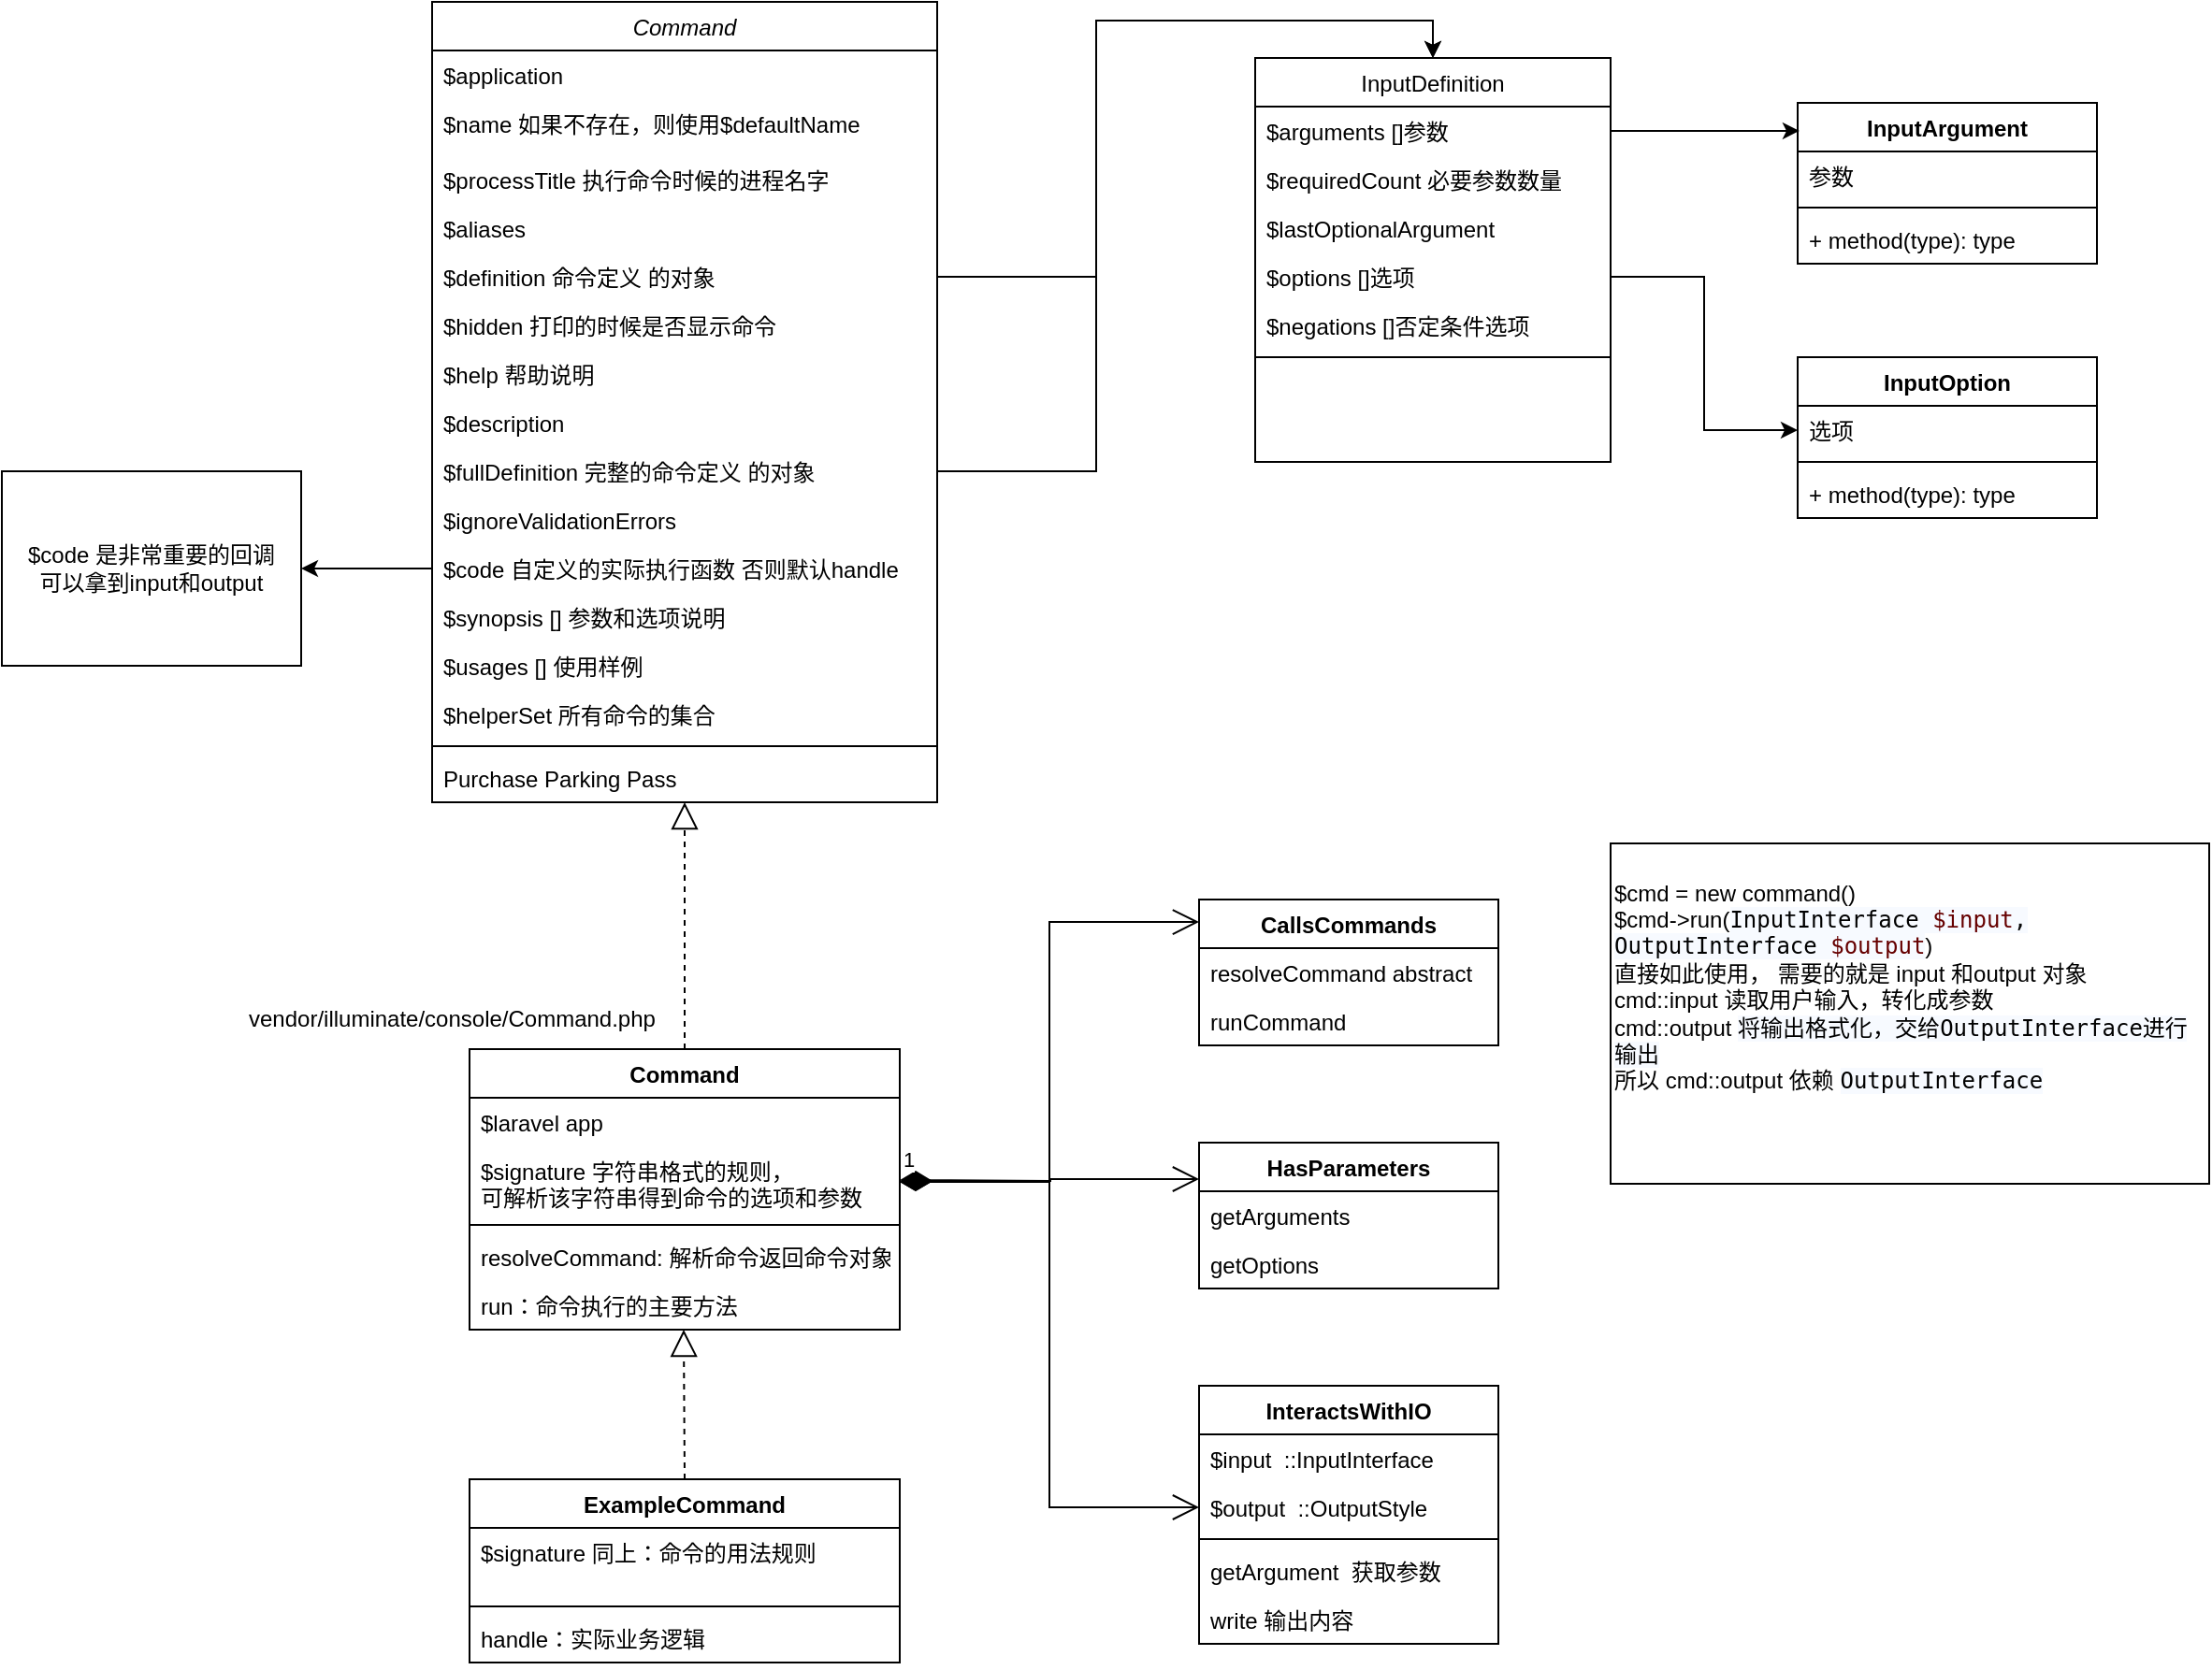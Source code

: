 <mxfile version="15.8.7" type="github" pages="4">
  <diagram id="C5RBs43oDa-KdzZeNtuy" name="CMD">
    <mxGraphModel dx="2009" dy="764" grid="1" gridSize="10" guides="1" tooltips="1" connect="1" arrows="1" fold="1" page="1" pageScale="1" pageWidth="827" pageHeight="1169" math="0" shadow="0">
      <root>
        <mxCell id="WIyWlLk6GJQsqaUBKTNV-0" />
        <mxCell id="WIyWlLk6GJQsqaUBKTNV-1" parent="WIyWlLk6GJQsqaUBKTNV-0" />
        <mxCell id="zkfFHV4jXpPFQw0GAbJ--0" value="Command" style="swimlane;fontStyle=2;align=center;verticalAlign=top;childLayout=stackLayout;horizontal=1;startSize=26;horizontalStack=0;resizeParent=1;resizeLast=0;collapsible=1;marginBottom=0;rounded=0;shadow=0;strokeWidth=1;" parent="WIyWlLk6GJQsqaUBKTNV-1" vertex="1">
          <mxGeometry x="220" y="120" width="270" height="428" as="geometry">
            <mxRectangle x="230" y="140" width="160" height="26" as="alternateBounds" />
          </mxGeometry>
        </mxCell>
        <mxCell id="zkfFHV4jXpPFQw0GAbJ--1" value="$application" style="text;align=left;verticalAlign=top;spacingLeft=4;spacingRight=4;overflow=hidden;rotatable=0;points=[[0,0.5],[1,0.5]];portConstraint=eastwest;" parent="zkfFHV4jXpPFQw0GAbJ--0" vertex="1">
          <mxGeometry y="26" width="270" height="26" as="geometry" />
        </mxCell>
        <mxCell id="zkfFHV4jXpPFQw0GAbJ--2" value="$name 如果不存在，则使用$defaultName" style="text;align=left;verticalAlign=top;spacingLeft=4;spacingRight=4;overflow=hidden;rotatable=0;points=[[0,0.5],[1,0.5]];portConstraint=eastwest;rounded=0;shadow=0;html=0;" parent="zkfFHV4jXpPFQw0GAbJ--0" vertex="1">
          <mxGeometry y="52" width="270" height="30" as="geometry" />
        </mxCell>
        <mxCell id="zkfFHV4jXpPFQw0GAbJ--3" value="$processTitle 执行命令时候的进程名字" style="text;align=left;verticalAlign=top;spacingLeft=4;spacingRight=4;overflow=hidden;rotatable=0;points=[[0,0.5],[1,0.5]];portConstraint=eastwest;rounded=0;shadow=0;html=0;" parent="zkfFHV4jXpPFQw0GAbJ--0" vertex="1">
          <mxGeometry y="82" width="270" height="26" as="geometry" />
        </mxCell>
        <mxCell id="pLhjW5pn0E9YMcWPzYZ0-0" value="$aliases" style="text;align=left;verticalAlign=top;spacingLeft=4;spacingRight=4;overflow=hidden;rotatable=0;points=[[0,0.5],[1,0.5]];portConstraint=eastwest;rounded=0;shadow=0;html=0;" parent="zkfFHV4jXpPFQw0GAbJ--0" vertex="1">
          <mxGeometry y="108" width="270" height="26" as="geometry" />
        </mxCell>
        <mxCell id="pLhjW5pn0E9YMcWPzYZ0-1" value="$definition 命令定义 的对象" style="text;align=left;verticalAlign=top;spacingLeft=4;spacingRight=4;overflow=hidden;rotatable=0;points=[[0,0.5],[1,0.5]];portConstraint=eastwest;rounded=0;shadow=0;html=0;" parent="zkfFHV4jXpPFQw0GAbJ--0" vertex="1">
          <mxGeometry y="134" width="270" height="26" as="geometry" />
        </mxCell>
        <mxCell id="pLhjW5pn0E9YMcWPzYZ0-3" value="$hidden 打印的时候是否显示命令" style="text;align=left;verticalAlign=top;spacingLeft=4;spacingRight=4;overflow=hidden;rotatable=0;points=[[0,0.5],[1,0.5]];portConstraint=eastwest;rounded=0;shadow=0;html=0;" parent="zkfFHV4jXpPFQw0GAbJ--0" vertex="1">
          <mxGeometry y="160" width="270" height="26" as="geometry" />
        </mxCell>
        <mxCell id="pLhjW5pn0E9YMcWPzYZ0-4" value="$help 帮助说明" style="text;align=left;verticalAlign=top;spacingLeft=4;spacingRight=4;overflow=hidden;rotatable=0;points=[[0,0.5],[1,0.5]];portConstraint=eastwest;rounded=0;shadow=0;html=0;" parent="zkfFHV4jXpPFQw0GAbJ--0" vertex="1">
          <mxGeometry y="186" width="270" height="26" as="geometry" />
        </mxCell>
        <mxCell id="pLhjW5pn0E9YMcWPzYZ0-5" value="$description" style="text;align=left;verticalAlign=top;spacingLeft=4;spacingRight=4;overflow=hidden;rotatable=0;points=[[0,0.5],[1,0.5]];portConstraint=eastwest;rounded=0;shadow=0;html=0;" parent="zkfFHV4jXpPFQw0GAbJ--0" vertex="1">
          <mxGeometry y="212" width="270" height="26" as="geometry" />
        </mxCell>
        <mxCell id="pLhjW5pn0E9YMcWPzYZ0-6" value="$fullDefinition 完整的命令定义 的对象" style="text;align=left;verticalAlign=top;spacingLeft=4;spacingRight=4;overflow=hidden;rotatable=0;points=[[0,0.5],[1,0.5]];portConstraint=eastwest;rounded=0;shadow=0;html=0;" parent="zkfFHV4jXpPFQw0GAbJ--0" vertex="1">
          <mxGeometry y="238" width="270" height="26" as="geometry" />
        </mxCell>
        <mxCell id="pLhjW5pn0E9YMcWPzYZ0-7" value="$ignoreValidationErrors" style="text;align=left;verticalAlign=top;spacingLeft=4;spacingRight=4;overflow=hidden;rotatable=0;points=[[0,0.5],[1,0.5]];portConstraint=eastwest;rounded=0;shadow=0;html=0;" parent="zkfFHV4jXpPFQw0GAbJ--0" vertex="1">
          <mxGeometry y="264" width="270" height="26" as="geometry" />
        </mxCell>
        <mxCell id="pLhjW5pn0E9YMcWPzYZ0-2" value="$code 自定义的实际执行函数 否则默认handle" style="text;align=left;verticalAlign=top;spacingLeft=4;spacingRight=4;overflow=hidden;rotatable=0;points=[[0,0.5],[1,0.5]];portConstraint=eastwest;rounded=0;shadow=0;html=0;" parent="zkfFHV4jXpPFQw0GAbJ--0" vertex="1">
          <mxGeometry y="290" width="270" height="26" as="geometry" />
        </mxCell>
        <mxCell id="pLhjW5pn0E9YMcWPzYZ0-8" value="$synopsis [] 参数和选项说明" style="text;align=left;verticalAlign=top;spacingLeft=4;spacingRight=4;overflow=hidden;rotatable=0;points=[[0,0.5],[1,0.5]];portConstraint=eastwest;rounded=0;shadow=0;html=0;" parent="zkfFHV4jXpPFQw0GAbJ--0" vertex="1">
          <mxGeometry y="316" width="270" height="26" as="geometry" />
        </mxCell>
        <mxCell id="pLhjW5pn0E9YMcWPzYZ0-10" value="$usages [] 使用样例" style="text;align=left;verticalAlign=top;spacingLeft=4;spacingRight=4;overflow=hidden;rotatable=0;points=[[0,0.5],[1,0.5]];portConstraint=eastwest;rounded=0;shadow=0;html=0;" parent="zkfFHV4jXpPFQw0GAbJ--0" vertex="1">
          <mxGeometry y="342" width="270" height="26" as="geometry" />
        </mxCell>
        <mxCell id="pLhjW5pn0E9YMcWPzYZ0-9" value="$helperSet 所有命令的集合" style="text;align=left;verticalAlign=top;spacingLeft=4;spacingRight=4;overflow=hidden;rotatable=0;points=[[0,0.5],[1,0.5]];portConstraint=eastwest;rounded=0;shadow=0;html=0;" parent="zkfFHV4jXpPFQw0GAbJ--0" vertex="1">
          <mxGeometry y="368" width="270" height="26" as="geometry" />
        </mxCell>
        <mxCell id="zkfFHV4jXpPFQw0GAbJ--4" value="" style="line;html=1;strokeWidth=1;align=left;verticalAlign=middle;spacingTop=-1;spacingLeft=3;spacingRight=3;rotatable=0;labelPosition=right;points=[];portConstraint=eastwest;" parent="zkfFHV4jXpPFQw0GAbJ--0" vertex="1">
          <mxGeometry y="394" width="270" height="8" as="geometry" />
        </mxCell>
        <mxCell id="zkfFHV4jXpPFQw0GAbJ--5" value="Purchase Parking Pass" style="text;align=left;verticalAlign=top;spacingLeft=4;spacingRight=4;overflow=hidden;rotatable=0;points=[[0,0.5],[1,0.5]];portConstraint=eastwest;" parent="zkfFHV4jXpPFQw0GAbJ--0" vertex="1">
          <mxGeometry y="402" width="270" height="26" as="geometry" />
        </mxCell>
        <mxCell id="zkfFHV4jXpPFQw0GAbJ--17" value="InputDefinition" style="swimlane;fontStyle=0;align=center;verticalAlign=top;childLayout=stackLayout;horizontal=1;startSize=26;horizontalStack=0;resizeParent=1;resizeLast=0;collapsible=1;marginBottom=0;rounded=0;shadow=0;strokeWidth=1;" parent="WIyWlLk6GJQsqaUBKTNV-1" vertex="1">
          <mxGeometry x="660" y="150" width="190" height="216" as="geometry">
            <mxRectangle x="550" y="140" width="160" height="26" as="alternateBounds" />
          </mxGeometry>
        </mxCell>
        <mxCell id="zkfFHV4jXpPFQw0GAbJ--18" value="$arguments []参数" style="text;align=left;verticalAlign=top;spacingLeft=4;spacingRight=4;overflow=hidden;rotatable=0;points=[[0,0.5],[1,0.5]];portConstraint=eastwest;" parent="zkfFHV4jXpPFQw0GAbJ--17" vertex="1">
          <mxGeometry y="26" width="190" height="26" as="geometry" />
        </mxCell>
        <mxCell id="zkfFHV4jXpPFQw0GAbJ--19" value="$requiredCount 必要参数数量" style="text;align=left;verticalAlign=top;spacingLeft=4;spacingRight=4;overflow=hidden;rotatable=0;points=[[0,0.5],[1,0.5]];portConstraint=eastwest;rounded=0;shadow=0;html=0;" parent="zkfFHV4jXpPFQw0GAbJ--17" vertex="1">
          <mxGeometry y="52" width="190" height="26" as="geometry" />
        </mxCell>
        <mxCell id="zkfFHV4jXpPFQw0GAbJ--20" value="$lastOptionalArgument" style="text;align=left;verticalAlign=top;spacingLeft=4;spacingRight=4;overflow=hidden;rotatable=0;points=[[0,0.5],[1,0.5]];portConstraint=eastwest;rounded=0;shadow=0;html=0;" parent="zkfFHV4jXpPFQw0GAbJ--17" vertex="1">
          <mxGeometry y="78" width="190" height="26" as="geometry" />
        </mxCell>
        <mxCell id="zkfFHV4jXpPFQw0GAbJ--21" value="$options []选项" style="text;align=left;verticalAlign=top;spacingLeft=4;spacingRight=4;overflow=hidden;rotatable=0;points=[[0,0.5],[1,0.5]];portConstraint=eastwest;rounded=0;shadow=0;html=0;" parent="zkfFHV4jXpPFQw0GAbJ--17" vertex="1">
          <mxGeometry y="104" width="190" height="26" as="geometry" />
        </mxCell>
        <mxCell id="zkfFHV4jXpPFQw0GAbJ--22" value="$negations []否定条件选项" style="text;align=left;verticalAlign=top;spacingLeft=4;spacingRight=4;overflow=hidden;rotatable=0;points=[[0,0.5],[1,0.5]];portConstraint=eastwest;rounded=0;shadow=0;html=0;" parent="zkfFHV4jXpPFQw0GAbJ--17" vertex="1">
          <mxGeometry y="130" width="190" height="26" as="geometry" />
        </mxCell>
        <mxCell id="zkfFHV4jXpPFQw0GAbJ--23" value="" style="line;html=1;strokeWidth=1;align=left;verticalAlign=middle;spacingTop=-1;spacingLeft=3;spacingRight=3;rotatable=0;labelPosition=right;points=[];portConstraint=eastwest;" parent="zkfFHV4jXpPFQw0GAbJ--17" vertex="1">
          <mxGeometry y="156" width="190" height="8" as="geometry" />
        </mxCell>
        <mxCell id="pLhjW5pn0E9YMcWPzYZ0-11" style="edgeStyle=orthogonalEdgeStyle;rounded=0;orthogonalLoop=1;jettySize=auto;html=1;exitX=1;exitY=0.5;exitDx=0;exitDy=0;entryX=0.5;entryY=0;entryDx=0;entryDy=0;" parent="WIyWlLk6GJQsqaUBKTNV-1" source="pLhjW5pn0E9YMcWPzYZ0-1" target="zkfFHV4jXpPFQw0GAbJ--17" edge="1">
          <mxGeometry relative="1" as="geometry" />
        </mxCell>
        <mxCell id="pLhjW5pn0E9YMcWPzYZ0-12" value="InputOption" style="swimlane;fontStyle=1;align=center;verticalAlign=top;childLayout=stackLayout;horizontal=1;startSize=26;horizontalStack=0;resizeParent=1;resizeParentMax=0;resizeLast=0;collapsible=1;marginBottom=0;" parent="WIyWlLk6GJQsqaUBKTNV-1" vertex="1">
          <mxGeometry x="950" y="310" width="160" height="86" as="geometry" />
        </mxCell>
        <mxCell id="pLhjW5pn0E9YMcWPzYZ0-13" value="选项" style="text;strokeColor=none;fillColor=none;align=left;verticalAlign=top;spacingLeft=4;spacingRight=4;overflow=hidden;rotatable=0;points=[[0,0.5],[1,0.5]];portConstraint=eastwest;" parent="pLhjW5pn0E9YMcWPzYZ0-12" vertex="1">
          <mxGeometry y="26" width="160" height="26" as="geometry" />
        </mxCell>
        <mxCell id="pLhjW5pn0E9YMcWPzYZ0-14" value="" style="line;strokeWidth=1;fillColor=none;align=left;verticalAlign=middle;spacingTop=-1;spacingLeft=3;spacingRight=3;rotatable=0;labelPosition=right;points=[];portConstraint=eastwest;" parent="pLhjW5pn0E9YMcWPzYZ0-12" vertex="1">
          <mxGeometry y="52" width="160" height="8" as="geometry" />
        </mxCell>
        <mxCell id="pLhjW5pn0E9YMcWPzYZ0-15" value="+ method(type): type" style="text;strokeColor=none;fillColor=none;align=left;verticalAlign=top;spacingLeft=4;spacingRight=4;overflow=hidden;rotatable=0;points=[[0,0.5],[1,0.5]];portConstraint=eastwest;" parent="pLhjW5pn0E9YMcWPzYZ0-12" vertex="1">
          <mxGeometry y="60" width="160" height="26" as="geometry" />
        </mxCell>
        <mxCell id="pLhjW5pn0E9YMcWPzYZ0-16" value="InputArgument" style="swimlane;fontStyle=1;align=center;verticalAlign=top;childLayout=stackLayout;horizontal=1;startSize=26;horizontalStack=0;resizeParent=1;resizeParentMax=0;resizeLast=0;collapsible=1;marginBottom=0;" parent="WIyWlLk6GJQsqaUBKTNV-1" vertex="1">
          <mxGeometry x="950" y="174" width="160" height="86" as="geometry" />
        </mxCell>
        <mxCell id="pLhjW5pn0E9YMcWPzYZ0-17" value="参数" style="text;strokeColor=none;fillColor=none;align=left;verticalAlign=top;spacingLeft=4;spacingRight=4;overflow=hidden;rotatable=0;points=[[0,0.5],[1,0.5]];portConstraint=eastwest;" parent="pLhjW5pn0E9YMcWPzYZ0-16" vertex="1">
          <mxGeometry y="26" width="160" height="26" as="geometry" />
        </mxCell>
        <mxCell id="pLhjW5pn0E9YMcWPzYZ0-18" value="" style="line;strokeWidth=1;fillColor=none;align=left;verticalAlign=middle;spacingTop=-1;spacingLeft=3;spacingRight=3;rotatable=0;labelPosition=right;points=[];portConstraint=eastwest;" parent="pLhjW5pn0E9YMcWPzYZ0-16" vertex="1">
          <mxGeometry y="52" width="160" height="8" as="geometry" />
        </mxCell>
        <mxCell id="pLhjW5pn0E9YMcWPzYZ0-19" value="+ method(type): type" style="text;strokeColor=none;fillColor=none;align=left;verticalAlign=top;spacingLeft=4;spacingRight=4;overflow=hidden;rotatable=0;points=[[0,0.5],[1,0.5]];portConstraint=eastwest;" parent="pLhjW5pn0E9YMcWPzYZ0-16" vertex="1">
          <mxGeometry y="60" width="160" height="26" as="geometry" />
        </mxCell>
        <mxCell id="pLhjW5pn0E9YMcWPzYZ0-20" style="edgeStyle=orthogonalEdgeStyle;rounded=0;orthogonalLoop=1;jettySize=auto;html=1;exitX=1;exitY=0.5;exitDx=0;exitDy=0;" parent="WIyWlLk6GJQsqaUBKTNV-1" source="zkfFHV4jXpPFQw0GAbJ--21" target="pLhjW5pn0E9YMcWPzYZ0-13" edge="1">
          <mxGeometry relative="1" as="geometry" />
        </mxCell>
        <mxCell id="pLhjW5pn0E9YMcWPzYZ0-22" style="edgeStyle=orthogonalEdgeStyle;rounded=0;orthogonalLoop=1;jettySize=auto;html=1;exitX=1;exitY=0.5;exitDx=0;exitDy=0;entryX=0.5;entryY=0;entryDx=0;entryDy=0;" parent="WIyWlLk6GJQsqaUBKTNV-1" source="pLhjW5pn0E9YMcWPzYZ0-6" target="zkfFHV4jXpPFQw0GAbJ--17" edge="1">
          <mxGeometry relative="1" as="geometry" />
        </mxCell>
        <mxCell id="pLhjW5pn0E9YMcWPzYZ0-30" value="" style="endArrow=block;dashed=1;endFill=0;endSize=12;html=1;rounded=0;exitX=0.5;exitY=0;exitDx=0;exitDy=0;" parent="WIyWlLk6GJQsqaUBKTNV-1" source="pLhjW5pn0E9YMcWPzYZ0-34" target="zkfFHV4jXpPFQw0GAbJ--5" edge="1">
          <mxGeometry width="160" relative="1" as="geometry">
            <mxPoint x="600" y="590" as="sourcePoint" />
            <mxPoint x="760" y="590" as="targetPoint" />
          </mxGeometry>
        </mxCell>
        <mxCell id="pLhjW5pn0E9YMcWPzYZ0-34" value="Command" style="swimlane;fontStyle=1;align=center;verticalAlign=top;childLayout=stackLayout;horizontal=1;startSize=26;horizontalStack=0;resizeParent=1;resizeParentMax=0;resizeLast=0;collapsible=1;marginBottom=0;" parent="WIyWlLk6GJQsqaUBKTNV-1" vertex="1">
          <mxGeometry x="240" y="680" width="230" height="150" as="geometry" />
        </mxCell>
        <mxCell id="pLhjW5pn0E9YMcWPzYZ0-35" value="$laravel app" style="text;strokeColor=none;fillColor=none;align=left;verticalAlign=top;spacingLeft=4;spacingRight=4;overflow=hidden;rotatable=0;points=[[0,0.5],[1,0.5]];portConstraint=eastwest;" parent="pLhjW5pn0E9YMcWPzYZ0-34" vertex="1">
          <mxGeometry y="26" width="230" height="26" as="geometry" />
        </mxCell>
        <mxCell id="pLhjW5pn0E9YMcWPzYZ0-38" value="$signature 字符串格式的规则，&#xa;可解析该字符串得到命令的选项和参数" style="text;strokeColor=none;fillColor=none;align=left;verticalAlign=top;spacingLeft=4;spacingRight=4;overflow=hidden;rotatable=0;points=[[0,0.5],[1,0.5]];portConstraint=eastwest;" parent="pLhjW5pn0E9YMcWPzYZ0-34" vertex="1">
          <mxGeometry y="52" width="230" height="38" as="geometry" />
        </mxCell>
        <mxCell id="pLhjW5pn0E9YMcWPzYZ0-36" value="" style="line;strokeWidth=1;fillColor=none;align=left;verticalAlign=middle;spacingTop=-1;spacingLeft=3;spacingRight=3;rotatable=0;labelPosition=right;points=[];portConstraint=eastwest;" parent="pLhjW5pn0E9YMcWPzYZ0-34" vertex="1">
          <mxGeometry y="90" width="230" height="8" as="geometry" />
        </mxCell>
        <mxCell id="pLhjW5pn0E9YMcWPzYZ0-37" value="resolveCommand: 解析命令返回命令对象" style="text;strokeColor=none;fillColor=none;align=left;verticalAlign=top;spacingLeft=4;spacingRight=4;overflow=hidden;rotatable=0;points=[[0,0.5],[1,0.5]];portConstraint=eastwest;" parent="pLhjW5pn0E9YMcWPzYZ0-34" vertex="1">
          <mxGeometry y="98" width="230" height="26" as="geometry" />
        </mxCell>
        <mxCell id="pLhjW5pn0E9YMcWPzYZ0-40" value="run：命令执行的主要方法" style="text;strokeColor=none;fillColor=none;align=left;verticalAlign=top;spacingLeft=4;spacingRight=4;overflow=hidden;rotatable=0;points=[[0,0.5],[1,0.5]];portConstraint=eastwest;" parent="pLhjW5pn0E9YMcWPzYZ0-34" vertex="1">
          <mxGeometry y="124" width="230" height="26" as="geometry" />
        </mxCell>
        <mxCell id="pLhjW5pn0E9YMcWPzYZ0-41" value="ExampleCommand" style="swimlane;fontStyle=1;align=center;verticalAlign=top;childLayout=stackLayout;horizontal=1;startSize=26;horizontalStack=0;resizeParent=1;resizeParentMax=0;resizeLast=0;collapsible=1;marginBottom=0;" parent="WIyWlLk6GJQsqaUBKTNV-1" vertex="1">
          <mxGeometry x="240" y="910" width="230" height="98" as="geometry" />
        </mxCell>
        <mxCell id="pLhjW5pn0E9YMcWPzYZ0-43" value="$signature 同上：命令的用法规则" style="text;strokeColor=none;fillColor=none;align=left;verticalAlign=top;spacingLeft=4;spacingRight=4;overflow=hidden;rotatable=0;points=[[0,0.5],[1,0.5]];portConstraint=eastwest;" parent="pLhjW5pn0E9YMcWPzYZ0-41" vertex="1">
          <mxGeometry y="26" width="230" height="38" as="geometry" />
        </mxCell>
        <mxCell id="pLhjW5pn0E9YMcWPzYZ0-44" value="" style="line;strokeWidth=1;fillColor=none;align=left;verticalAlign=middle;spacingTop=-1;spacingLeft=3;spacingRight=3;rotatable=0;labelPosition=right;points=[];portConstraint=eastwest;" parent="pLhjW5pn0E9YMcWPzYZ0-41" vertex="1">
          <mxGeometry y="64" width="230" height="8" as="geometry" />
        </mxCell>
        <mxCell id="pLhjW5pn0E9YMcWPzYZ0-45" value="handle：实际业务逻辑" style="text;strokeColor=none;fillColor=none;align=left;verticalAlign=top;spacingLeft=4;spacingRight=4;overflow=hidden;rotatable=0;points=[[0,0.5],[1,0.5]];portConstraint=eastwest;" parent="pLhjW5pn0E9YMcWPzYZ0-41" vertex="1">
          <mxGeometry y="72" width="230" height="26" as="geometry" />
        </mxCell>
        <mxCell id="pLhjW5pn0E9YMcWPzYZ0-48" value="" style="endArrow=block;dashed=1;endFill=0;endSize=12;html=1;rounded=0;exitX=0.5;exitY=0;exitDx=0;exitDy=0;" parent="WIyWlLk6GJQsqaUBKTNV-1" source="pLhjW5pn0E9YMcWPzYZ0-41" edge="1">
          <mxGeometry width="160" relative="1" as="geometry">
            <mxPoint x="354.5" y="962" as="sourcePoint" />
            <mxPoint x="354.5" y="830" as="targetPoint" />
          </mxGeometry>
        </mxCell>
        <mxCell id="pLhjW5pn0E9YMcWPzYZ0-49" style="edgeStyle=orthogonalEdgeStyle;rounded=0;orthogonalLoop=1;jettySize=auto;html=1;exitX=1;exitY=0.5;exitDx=0;exitDy=0;entryX=0.006;entryY=0.174;entryDx=0;entryDy=0;entryPerimeter=0;" parent="WIyWlLk6GJQsqaUBKTNV-1" source="zkfFHV4jXpPFQw0GAbJ--18" target="pLhjW5pn0E9YMcWPzYZ0-16" edge="1">
          <mxGeometry relative="1" as="geometry" />
        </mxCell>
        <mxCell id="pLhjW5pn0E9YMcWPzYZ0-50" value="$cmd = new command()&lt;br&gt;$cmd-&amp;gt;run(&lt;span style=&quot;font-family: &amp;#34;jetbrains mono&amp;#34; , monospace ; font-size: 9pt ; background-color: rgb(247 , 250 , 255)&quot;&gt;InputInterface &lt;/span&gt;&lt;span style=&quot;font-family: &amp;#34;jetbrains mono&amp;#34; , monospace ; font-size: 9pt ; color: rgb(102 , 0 , 0) ; background-color: rgb(247 , 250 , 255)&quot;&gt;$input&lt;/span&gt;&lt;span style=&quot;color: rgb(8 , 8 , 8) ; font-family: &amp;#34;jetbrains mono&amp;#34; , monospace ; font-size: 9pt ; background-color: rgb(247 , 250 , 255)&quot;&gt;, &lt;/span&gt;&lt;span style=&quot;font-family: &amp;#34;jetbrains mono&amp;#34; , monospace ; font-size: 9pt ; background-color: rgb(247 , 250 , 255)&quot;&gt;OutputInterface &lt;/span&gt;&lt;span style=&quot;font-family: &amp;#34;jetbrains mono&amp;#34; , monospace ; font-size: 9pt ; color: rgb(102 , 0 , 0) ; background-color: rgb(247 , 250 , 255)&quot;&gt;$output&lt;/span&gt;&lt;span&gt;)&lt;br&gt;直接如此使用， 需要的就是 input 和output 对象&lt;br&gt;cmd::input 读取用户输入，转化成参数&lt;br&gt;cmd::output &lt;/span&gt;&lt;span style=&quot;font-family: &amp;#34;jetbrains mono&amp;#34; , monospace ; background-color: rgb(247 , 250 , 255)&quot;&gt;将输出格式化，交给&lt;/span&gt;&lt;span style=&quot;font-family: &amp;#34;jetbrains mono&amp;#34; , monospace ; background-color: rgb(247 , 250 , 255)&quot;&gt;OutputInterface进行输出&lt;br&gt;&lt;/span&gt;&lt;span&gt;所以 cmd::output 依赖&lt;/span&gt;&amp;nbsp;&lt;span style=&quot;font-family: &amp;#34;jetbrains mono&amp;#34; , monospace ; background-color: rgb(247 , 250 , 255)&quot;&gt;OutputInterface&lt;/span&gt;&lt;span&gt;&lt;br&gt;&lt;br&gt;&lt;br&gt;&lt;/span&gt;" style="rounded=0;whiteSpace=wrap;html=1;align=left;" parent="WIyWlLk6GJQsqaUBKTNV-1" vertex="1">
          <mxGeometry x="850" y="570" width="320" height="182" as="geometry" />
        </mxCell>
        <mxCell id="B0jWnyWB2tyT5n9tHTbk-7" value="HasParameters" style="swimlane;fontStyle=1;align=center;verticalAlign=top;childLayout=stackLayout;horizontal=1;startSize=26;horizontalStack=0;resizeParent=1;resizeParentMax=0;resizeLast=0;collapsible=1;marginBottom=0;" parent="WIyWlLk6GJQsqaUBKTNV-1" vertex="1">
          <mxGeometry x="630" y="730" width="160" height="78" as="geometry" />
        </mxCell>
        <mxCell id="B0jWnyWB2tyT5n9tHTbk-8" value="getArguments" style="text;strokeColor=none;fillColor=none;align=left;verticalAlign=top;spacingLeft=4;spacingRight=4;overflow=hidden;rotatable=0;points=[[0,0.5],[1,0.5]];portConstraint=eastwest;" parent="B0jWnyWB2tyT5n9tHTbk-7" vertex="1">
          <mxGeometry y="26" width="160" height="26" as="geometry" />
        </mxCell>
        <mxCell id="B0jWnyWB2tyT5n9tHTbk-25" value="getOptions" style="text;strokeColor=none;fillColor=none;align=left;verticalAlign=top;spacingLeft=4;spacingRight=4;overflow=hidden;rotatable=0;points=[[0,0.5],[1,0.5]];portConstraint=eastwest;" parent="B0jWnyWB2tyT5n9tHTbk-7" vertex="1">
          <mxGeometry y="52" width="160" height="26" as="geometry" />
        </mxCell>
        <mxCell id="B0jWnyWB2tyT5n9tHTbk-11" value="InteractsWithIO" style="swimlane;fontStyle=1;align=center;verticalAlign=top;childLayout=stackLayout;horizontal=1;startSize=26;horizontalStack=0;resizeParent=1;resizeParentMax=0;resizeLast=0;collapsible=1;marginBottom=0;" parent="WIyWlLk6GJQsqaUBKTNV-1" vertex="1">
          <mxGeometry x="630" y="860" width="160" height="138" as="geometry" />
        </mxCell>
        <mxCell id="B0jWnyWB2tyT5n9tHTbk-12" value="$input  ::InputInterface" style="text;strokeColor=none;fillColor=none;align=left;verticalAlign=top;spacingLeft=4;spacingRight=4;overflow=hidden;rotatable=0;points=[[0,0.5],[1,0.5]];portConstraint=eastwest;" parent="B0jWnyWB2tyT5n9tHTbk-11" vertex="1">
          <mxGeometry y="26" width="160" height="26" as="geometry" />
        </mxCell>
        <mxCell id="B0jWnyWB2tyT5n9tHTbk-26" value="$output  ::OutputStyle" style="text;strokeColor=none;fillColor=none;align=left;verticalAlign=top;spacingLeft=4;spacingRight=4;overflow=hidden;rotatable=0;points=[[0,0.5],[1,0.5]];portConstraint=eastwest;" parent="B0jWnyWB2tyT5n9tHTbk-11" vertex="1">
          <mxGeometry y="52" width="160" height="26" as="geometry" />
        </mxCell>
        <mxCell id="B0jWnyWB2tyT5n9tHTbk-13" value="" style="line;strokeWidth=1;fillColor=none;align=left;verticalAlign=middle;spacingTop=-1;spacingLeft=3;spacingRight=3;rotatable=0;labelPosition=right;points=[];portConstraint=eastwest;" parent="B0jWnyWB2tyT5n9tHTbk-11" vertex="1">
          <mxGeometry y="78" width="160" height="8" as="geometry" />
        </mxCell>
        <mxCell id="B0jWnyWB2tyT5n9tHTbk-14" value="getArgument  获取参数" style="text;strokeColor=none;fillColor=none;align=left;verticalAlign=top;spacingLeft=4;spacingRight=4;overflow=hidden;rotatable=0;points=[[0,0.5],[1,0.5]];portConstraint=eastwest;" parent="B0jWnyWB2tyT5n9tHTbk-11" vertex="1">
          <mxGeometry y="86" width="160" height="26" as="geometry" />
        </mxCell>
        <mxCell id="B0jWnyWB2tyT5n9tHTbk-31" value="write 输出内容" style="text;strokeColor=none;fillColor=none;align=left;verticalAlign=top;spacingLeft=4;spacingRight=4;overflow=hidden;rotatable=0;points=[[0,0.5],[1,0.5]];portConstraint=eastwest;" parent="B0jWnyWB2tyT5n9tHTbk-11" vertex="1">
          <mxGeometry y="112" width="160" height="26" as="geometry" />
        </mxCell>
        <mxCell id="B0jWnyWB2tyT5n9tHTbk-19" value="CallsCommands" style="swimlane;fontStyle=1;align=center;verticalAlign=top;childLayout=stackLayout;horizontal=1;startSize=26;horizontalStack=0;resizeParent=1;resizeParentMax=0;resizeLast=0;collapsible=1;marginBottom=0;" parent="WIyWlLk6GJQsqaUBKTNV-1" vertex="1">
          <mxGeometry x="630" y="600" width="160" height="78" as="geometry" />
        </mxCell>
        <mxCell id="B0jWnyWB2tyT5n9tHTbk-22" value="resolveCommand abstract" style="text;strokeColor=none;fillColor=none;align=left;verticalAlign=top;spacingLeft=4;spacingRight=4;overflow=hidden;rotatable=0;points=[[0,0.5],[1,0.5]];portConstraint=eastwest;" parent="B0jWnyWB2tyT5n9tHTbk-19" vertex="1">
          <mxGeometry y="26" width="160" height="26" as="geometry" />
        </mxCell>
        <mxCell id="B0jWnyWB2tyT5n9tHTbk-23" value="runCommand" style="text;strokeColor=none;fillColor=none;align=left;verticalAlign=top;spacingLeft=4;spacingRight=4;overflow=hidden;rotatable=0;points=[[0,0.5],[1,0.5]];portConstraint=eastwest;" parent="B0jWnyWB2tyT5n9tHTbk-19" vertex="1">
          <mxGeometry y="52" width="160" height="26" as="geometry" />
        </mxCell>
        <mxCell id="B0jWnyWB2tyT5n9tHTbk-28" value="1" style="endArrow=open;html=1;endSize=12;startArrow=diamondThin;startSize=14;startFill=1;edgeStyle=orthogonalEdgeStyle;align=left;verticalAlign=bottom;rounded=0;exitX=1;exitY=0.5;exitDx=0;exitDy=0;entryX=0;entryY=0.154;entryDx=0;entryDy=0;entryPerimeter=0;" parent="WIyWlLk6GJQsqaUBKTNV-1" source="pLhjW5pn0E9YMcWPzYZ0-38" target="B0jWnyWB2tyT5n9tHTbk-19" edge="1">
          <mxGeometry x="-1" y="3" relative="1" as="geometry">
            <mxPoint x="520" y="690" as="sourcePoint" />
            <mxPoint x="680" y="690" as="targetPoint" />
          </mxGeometry>
        </mxCell>
        <mxCell id="B0jWnyWB2tyT5n9tHTbk-29" value="1" style="endArrow=open;html=1;endSize=12;startArrow=diamondThin;startSize=14;startFill=1;edgeStyle=orthogonalEdgeStyle;align=left;verticalAlign=bottom;rounded=0;entryX=0;entryY=0.25;entryDx=0;entryDy=0;" parent="WIyWlLk6GJQsqaUBKTNV-1" target="B0jWnyWB2tyT5n9tHTbk-7" edge="1">
          <mxGeometry x="-1" y="3" relative="1" as="geometry">
            <mxPoint x="470" y="750" as="sourcePoint" />
            <mxPoint x="660" y="770" as="targetPoint" />
          </mxGeometry>
        </mxCell>
        <mxCell id="B0jWnyWB2tyT5n9tHTbk-30" value="1" style="endArrow=open;html=1;endSize=12;startArrow=diamondThin;startSize=14;startFill=1;edgeStyle=orthogonalEdgeStyle;align=left;verticalAlign=bottom;rounded=0;entryX=0;entryY=0.5;entryDx=0;entryDy=0;exitX=1;exitY=0.5;exitDx=0;exitDy=0;" parent="WIyWlLk6GJQsqaUBKTNV-1" source="pLhjW5pn0E9YMcWPzYZ0-38" target="B0jWnyWB2tyT5n9tHTbk-26" edge="1">
          <mxGeometry x="-1" y="3" relative="1" as="geometry">
            <mxPoint x="440" y="870" as="sourcePoint" />
            <mxPoint x="600" y="870" as="targetPoint" />
          </mxGeometry>
        </mxCell>
        <mxCell id="Mzvbru1vRv4SkaG35ZgY-2" value="$code 是非常重要的回调&lt;br&gt;可以拿到input和output" style="rounded=0;whiteSpace=wrap;html=1;" parent="WIyWlLk6GJQsqaUBKTNV-1" vertex="1">
          <mxGeometry x="-10" y="371" width="160" height="104" as="geometry" />
        </mxCell>
        <mxCell id="Mzvbru1vRv4SkaG35ZgY-3" style="edgeStyle=orthogonalEdgeStyle;rounded=0;orthogonalLoop=1;jettySize=auto;html=1;exitX=0;exitY=0.5;exitDx=0;exitDy=0;" parent="WIyWlLk6GJQsqaUBKTNV-1" source="pLhjW5pn0E9YMcWPzYZ0-2" target="Mzvbru1vRv4SkaG35ZgY-2" edge="1">
          <mxGeometry relative="1" as="geometry" />
        </mxCell>
        <mxCell id="r-4tzGCoC1mjdlv8qvIB-1" value="vendor/illuminate/console/Command.php" style="text;whiteSpace=wrap;html=1;" vertex="1" parent="WIyWlLk6GJQsqaUBKTNV-1">
          <mxGeometry x="120" y="650" width="240" height="30" as="geometry" />
        </mxCell>
      </root>
    </mxGraphModel>
  </diagram>
  <diagram id="eC2xupxJW7B08Odcg4-6" name="IO-input">
    <mxGraphModel dx="1182" dy="764" grid="1" gridSize="10" guides="1" tooltips="1" connect="1" arrows="1" fold="1" page="1" pageScale="1" pageWidth="827" pageHeight="1169" math="0" shadow="0">
      <root>
        <mxCell id="FGoPhX2peI53cUbU2h72-0" />
        <mxCell id="FGoPhX2peI53cUbU2h72-1" parent="FGoPhX2peI53cUbU2h72-0" />
        <mxCell id="iak3efhSy_sw0jtjdoL--0" value="InputInterface" style="swimlane;fontStyle=0;childLayout=stackLayout;horizontal=1;startSize=26;fillColor=none;horizontalStack=0;resizeParent=1;resizeParentMax=0;resizeLast=0;collapsible=1;marginBottom=0;" parent="FGoPhX2peI53cUbU2h72-1" vertex="1">
          <mxGeometry x="580" y="80" width="140" height="104" as="geometry" />
        </mxCell>
        <mxCell id="iak3efhSy_sw0jtjdoL--1" value="getArguments" style="text;strokeColor=none;fillColor=none;align=left;verticalAlign=top;spacingLeft=4;spacingRight=4;overflow=hidden;rotatable=0;points=[[0,0.5],[1,0.5]];portConstraint=eastwest;" parent="iak3efhSy_sw0jtjdoL--0" vertex="1">
          <mxGeometry y="26" width="140" height="26" as="geometry" />
        </mxCell>
        <mxCell id="iak3efhSy_sw0jtjdoL--2" value="validate" style="text;strokeColor=none;fillColor=none;align=left;verticalAlign=top;spacingLeft=4;spacingRight=4;overflow=hidden;rotatable=0;points=[[0,0.5],[1,0.5]];portConstraint=eastwest;" parent="iak3efhSy_sw0jtjdoL--0" vertex="1">
          <mxGeometry y="52" width="140" height="26" as="geometry" />
        </mxCell>
        <mxCell id="iak3efhSy_sw0jtjdoL--3" value="getOptions" style="text;strokeColor=none;fillColor=none;align=left;verticalAlign=top;spacingLeft=4;spacingRight=4;overflow=hidden;rotatable=0;points=[[0,0.5],[1,0.5]];portConstraint=eastwest;" parent="iak3efhSy_sw0jtjdoL--0" vertex="1">
          <mxGeometry y="78" width="140" height="26" as="geometry" />
        </mxCell>
        <mxCell id="iak3efhSy_sw0jtjdoL--4" value="Input" style="swimlane;fontStyle=1;align=center;verticalAlign=top;childLayout=stackLayout;horizontal=1;startSize=26;horizontalStack=0;resizeParent=1;resizeParentMax=0;resizeLast=0;collapsible=1;marginBottom=0;" parent="FGoPhX2peI53cUbU2h72-1" vertex="1">
          <mxGeometry x="270" y="100" width="160" height="190" as="geometry" />
        </mxCell>
        <mxCell id="iak3efhSy_sw0jtjdoL--5" value="$definition" style="text;strokeColor=none;fillColor=none;align=left;verticalAlign=top;spacingLeft=4;spacingRight=4;overflow=hidden;rotatable=0;points=[[0,0.5],[1,0.5]];portConstraint=eastwest;" parent="iak3efhSy_sw0jtjdoL--4" vertex="1">
          <mxGeometry y="26" width="160" height="26" as="geometry" />
        </mxCell>
        <mxCell id="iak3efhSy_sw0jtjdoL--8" value="$stream" style="text;strokeColor=none;fillColor=none;align=left;verticalAlign=top;spacingLeft=4;spacingRight=4;overflow=hidden;rotatable=0;points=[[0,0.5],[1,0.5]];portConstraint=eastwest;" parent="iak3efhSy_sw0jtjdoL--4" vertex="1">
          <mxGeometry y="52" width="160" height="26" as="geometry" />
        </mxCell>
        <mxCell id="iak3efhSy_sw0jtjdoL--9" value="$options" style="text;strokeColor=none;fillColor=none;align=left;verticalAlign=top;spacingLeft=4;spacingRight=4;overflow=hidden;rotatable=0;points=[[0,0.5],[1,0.5]];portConstraint=eastwest;" parent="iak3efhSy_sw0jtjdoL--4" vertex="1">
          <mxGeometry y="78" width="160" height="26" as="geometry" />
        </mxCell>
        <mxCell id="iak3efhSy_sw0jtjdoL--10" value="$arguments" style="text;strokeColor=none;fillColor=none;align=left;verticalAlign=top;spacingLeft=4;spacingRight=4;overflow=hidden;rotatable=0;points=[[0,0.5],[1,0.5]];portConstraint=eastwest;" parent="iak3efhSy_sw0jtjdoL--4" vertex="1">
          <mxGeometry y="104" width="160" height="26" as="geometry" />
        </mxCell>
        <mxCell id="iak3efhSy_sw0jtjdoL--11" value="$interactive" style="text;strokeColor=none;fillColor=none;align=left;verticalAlign=top;spacingLeft=4;spacingRight=4;overflow=hidden;rotatable=0;points=[[0,0.5],[1,0.5]];portConstraint=eastwest;" parent="iak3efhSy_sw0jtjdoL--4" vertex="1">
          <mxGeometry y="130" width="160" height="26" as="geometry" />
        </mxCell>
        <mxCell id="iak3efhSy_sw0jtjdoL--6" value="" style="line;strokeWidth=1;fillColor=none;align=left;verticalAlign=middle;spacingTop=-1;spacingLeft=3;spacingRight=3;rotatable=0;labelPosition=right;points=[];portConstraint=eastwest;" parent="iak3efhSy_sw0jtjdoL--4" vertex="1">
          <mxGeometry y="156" width="160" height="8" as="geometry" />
        </mxCell>
        <mxCell id="iak3efhSy_sw0jtjdoL--7" value="parse  abstract" style="text;strokeColor=none;fillColor=none;align=left;verticalAlign=top;spacingLeft=4;spacingRight=4;overflow=hidden;rotatable=0;points=[[0,0.5],[1,0.5]];portConstraint=eastwest;" parent="iak3efhSy_sw0jtjdoL--4" vertex="1">
          <mxGeometry y="164" width="160" height="26" as="geometry" />
        </mxCell>
        <mxCell id="iak3efhSy_sw0jtjdoL--12" value="ArgvInput" style="swimlane;fontStyle=1;align=center;verticalAlign=top;childLayout=stackLayout;horizontal=1;startSize=26;horizontalStack=0;resizeParent=1;resizeParentMax=0;resizeLast=0;collapsible=1;marginBottom=0;" parent="FGoPhX2peI53cUbU2h72-1" vertex="1">
          <mxGeometry x="40" y="430" width="160" height="112" as="geometry" />
        </mxCell>
        <mxCell id="iak3efhSy_sw0jtjdoL--13" value="$tokens 输入参数" style="text;strokeColor=none;fillColor=none;align=left;verticalAlign=top;spacingLeft=4;spacingRight=4;overflow=hidden;rotatable=0;points=[[0,0.5],[1,0.5]];portConstraint=eastwest;" parent="iak3efhSy_sw0jtjdoL--12" vertex="1">
          <mxGeometry y="26" width="160" height="26" as="geometry" />
        </mxCell>
        <mxCell id="iak3efhSy_sw0jtjdoL--14" value="$parsed token的副本" style="text;strokeColor=none;fillColor=none;align=left;verticalAlign=top;spacingLeft=4;spacingRight=4;overflow=hidden;rotatable=0;points=[[0,0.5],[1,0.5]];portConstraint=eastwest;" parent="iak3efhSy_sw0jtjdoL--12" vertex="1">
          <mxGeometry y="52" width="160" height="26" as="geometry" />
        </mxCell>
        <mxCell id="iak3efhSy_sw0jtjdoL--18" value="" style="line;strokeWidth=1;fillColor=none;align=left;verticalAlign=middle;spacingTop=-1;spacingLeft=3;spacingRight=3;rotatable=0;labelPosition=right;points=[];portConstraint=eastwest;" parent="iak3efhSy_sw0jtjdoL--12" vertex="1">
          <mxGeometry y="78" width="160" height="8" as="geometry" />
        </mxCell>
        <mxCell id="iak3efhSy_sw0jtjdoL--19" value="parse" style="text;strokeColor=none;fillColor=none;align=left;verticalAlign=top;spacingLeft=4;spacingRight=4;overflow=hidden;rotatable=0;points=[[0,0.5],[1,0.5]];portConstraint=eastwest;" parent="iak3efhSy_sw0jtjdoL--12" vertex="1">
          <mxGeometry y="86" width="160" height="26" as="geometry" />
        </mxCell>
        <mxCell id="iak3efhSy_sw0jtjdoL--20" value="StreamableInputInterface" style="swimlane;fontStyle=0;childLayout=stackLayout;horizontal=1;startSize=26;fillColor=none;horizontalStack=0;resizeParent=1;resizeParentMax=0;resizeLast=0;collapsible=1;marginBottom=0;" parent="FGoPhX2peI53cUbU2h72-1" vertex="1">
          <mxGeometry x="580" y="230" width="140" height="78" as="geometry" />
        </mxCell>
        <mxCell id="iak3efhSy_sw0jtjdoL--21" value="setStream" style="text;strokeColor=none;fillColor=none;align=left;verticalAlign=top;spacingLeft=4;spacingRight=4;overflow=hidden;rotatable=0;points=[[0,0.5],[1,0.5]];portConstraint=eastwest;" parent="iak3efhSy_sw0jtjdoL--20" vertex="1">
          <mxGeometry y="26" width="140" height="26" as="geometry" />
        </mxCell>
        <mxCell id="iak3efhSy_sw0jtjdoL--22" value="getStream" style="text;strokeColor=none;fillColor=none;align=left;verticalAlign=top;spacingLeft=4;spacingRight=4;overflow=hidden;rotatable=0;points=[[0,0.5],[1,0.5]];portConstraint=eastwest;" parent="iak3efhSy_sw0jtjdoL--20" vertex="1">
          <mxGeometry y="52" width="140" height="26" as="geometry" />
        </mxCell>
        <mxCell id="iak3efhSy_sw0jtjdoL--24" value="" style="endArrow=block;dashed=1;endFill=0;endSize=12;html=1;rounded=0;entryX=0;entryY=0.5;entryDx=0;entryDy=0;exitX=1;exitY=0.5;exitDx=0;exitDy=0;" parent="FGoPhX2peI53cUbU2h72-1" source="iak3efhSy_sw0jtjdoL--9" target="iak3efhSy_sw0jtjdoL--2" edge="1">
          <mxGeometry width="160" relative="1" as="geometry">
            <mxPoint x="430" y="120" as="sourcePoint" />
            <mxPoint x="590" y="120" as="targetPoint" />
          </mxGeometry>
        </mxCell>
        <mxCell id="iak3efhSy_sw0jtjdoL--25" value="" style="endArrow=block;dashed=1;endFill=0;endSize=12;html=1;rounded=0;exitX=1;exitY=0.5;exitDx=0;exitDy=0;entryX=-0.014;entryY=0.769;entryDx=0;entryDy=0;entryPerimeter=0;" parent="FGoPhX2peI53cUbU2h72-1" source="iak3efhSy_sw0jtjdoL--9" target="iak3efhSy_sw0jtjdoL--21" edge="1">
          <mxGeometry width="160" relative="1" as="geometry">
            <mxPoint x="460" y="370" as="sourcePoint" />
            <mxPoint x="620" y="370" as="targetPoint" />
          </mxGeometry>
        </mxCell>
        <mxCell id="iak3efhSy_sw0jtjdoL--32" value="Extends" style="endArrow=block;endSize=16;endFill=0;html=1;rounded=0;entryX=0.569;entryY=1.192;entryDx=0;entryDy=0;entryPerimeter=0;exitX=0.5;exitY=0;exitDx=0;exitDy=0;" parent="FGoPhX2peI53cUbU2h72-1" source="iak3efhSy_sw0jtjdoL--12" target="iak3efhSy_sw0jtjdoL--7" edge="1">
          <mxGeometry width="160" relative="1" as="geometry">
            <mxPoint x="80" y="390" as="sourcePoint" />
            <mxPoint x="240" y="390" as="targetPoint" />
          </mxGeometry>
        </mxCell>
        <mxCell id="iak3efhSy_sw0jtjdoL--33" value="ArgvInput" style="swimlane;fontStyle=1;align=center;verticalAlign=top;childLayout=stackLayout;horizontal=1;startSize=26;horizontalStack=0;resizeParent=1;resizeParentMax=0;resizeLast=0;collapsible=1;marginBottom=0;" parent="FGoPhX2peI53cUbU2h72-1" vertex="1">
          <mxGeometry x="270" y="430" width="160" height="86" as="geometry" />
        </mxCell>
        <mxCell id="iak3efhSy_sw0jtjdoL--34" value="$parameters 输入参数" style="text;strokeColor=none;fillColor=none;align=left;verticalAlign=top;spacingLeft=4;spacingRight=4;overflow=hidden;rotatable=0;points=[[0,0.5],[1,0.5]];portConstraint=eastwest;" parent="iak3efhSy_sw0jtjdoL--33" vertex="1">
          <mxGeometry y="26" width="160" height="26" as="geometry" />
        </mxCell>
        <mxCell id="iak3efhSy_sw0jtjdoL--36" value="" style="line;strokeWidth=1;fillColor=none;align=left;verticalAlign=middle;spacingTop=-1;spacingLeft=3;spacingRight=3;rotatable=0;labelPosition=right;points=[];portConstraint=eastwest;" parent="iak3efhSy_sw0jtjdoL--33" vertex="1">
          <mxGeometry y="52" width="160" height="8" as="geometry" />
        </mxCell>
        <mxCell id="iak3efhSy_sw0jtjdoL--37" value="parse" style="text;strokeColor=none;fillColor=none;align=left;verticalAlign=top;spacingLeft=4;spacingRight=4;overflow=hidden;rotatable=0;points=[[0,0.5],[1,0.5]];portConstraint=eastwest;" parent="iak3efhSy_sw0jtjdoL--33" vertex="1">
          <mxGeometry y="60" width="160" height="26" as="geometry" />
        </mxCell>
        <mxCell id="iak3efhSy_sw0jtjdoL--38" value="Extends" style="endArrow=block;endSize=16;endFill=0;html=1;rounded=0;exitX=0.5;exitY=0;exitDx=0;exitDy=0;" parent="FGoPhX2peI53cUbU2h72-1" source="iak3efhSy_sw0jtjdoL--33" target="iak3efhSy_sw0jtjdoL--7" edge="1">
          <mxGeometry width="160" relative="1" as="geometry">
            <mxPoint x="470" y="400" as="sourcePoint" />
            <mxPoint x="630" y="400" as="targetPoint" />
          </mxGeometry>
        </mxCell>
        <mxCell id="iak3efhSy_sw0jtjdoL--39" value="StringInput" style="swimlane;fontStyle=1;align=center;verticalAlign=top;childLayout=stackLayout;horizontal=1;startSize=26;horizontalStack=0;resizeParent=1;resizeParentMax=0;resizeLast=0;collapsible=1;marginBottom=0;" parent="FGoPhX2peI53cUbU2h72-1" vertex="1">
          <mxGeometry x="40" y="661" width="160" height="76" as="geometry" />
        </mxCell>
        <mxCell id="iak3efhSy_sw0jtjdoL--43" value="tokenize &#xa;反序列化字符串为tokens" style="text;strokeColor=none;fillColor=none;align=left;verticalAlign=top;spacingLeft=4;spacingRight=4;overflow=hidden;rotatable=0;points=[[0,0.5],[1,0.5]];portConstraint=eastwest;" parent="iak3efhSy_sw0jtjdoL--39" vertex="1">
          <mxGeometry y="26" width="160" height="50" as="geometry" />
        </mxCell>
        <mxCell id="iak3efhSy_sw0jtjdoL--44" value="Extends" style="endArrow=block;endSize=16;endFill=0;html=1;rounded=0;entryX=0.494;entryY=1;entryDx=0;entryDy=0;entryPerimeter=0;exitX=0.5;exitY=0;exitDx=0;exitDy=0;" parent="FGoPhX2peI53cUbU2h72-1" source="iak3efhSy_sw0jtjdoL--39" target="iak3efhSy_sw0jtjdoL--19" edge="1">
          <mxGeometry width="160" relative="1" as="geometry">
            <mxPoint x="220" y="650" as="sourcePoint" />
            <mxPoint x="380" y="650" as="targetPoint" />
          </mxGeometry>
        </mxCell>
        <mxCell id="KKsmDNT95n8YfscAtsYh-0" value="input类提供了 &lt;br&gt;对于输入的解析,把输入解析成对应的参数&lt;br&gt;&lt;span&gt;$definition 定义了实际的命令&lt;br&gt;&lt;/span&gt;最后把解析完成的选择和参数给到&lt;span&gt;$definition进行过滤&lt;br&gt;&lt;/span&gt;剩下实际有价值的参数&lt;br&gt;&lt;br&gt;这里主要解耦了， 输入和命令&lt;br&gt;输入按照统一的格式进行预处理或许对应参数和选项&lt;br&gt;然后把预处理的结果交给实际命令，得到命令所需要的参数和&lt;br&gt;&lt;br&gt;可以看出 input 是一种桥接模式的体现&lt;br&gt;&lt;br&gt;" style="rounded=0;whiteSpace=wrap;html=1;align=left;" parent="FGoPhX2peI53cUbU2h72-1" vertex="1">
          <mxGeometry x="450" y="540" width="370" height="180" as="geometry" />
        </mxCell>
      </root>
    </mxGraphModel>
  </diagram>
  <diagram id="AncyRCmv192S_8el7hGx" name="IO-output">
    <mxGraphModel dx="2009" dy="1933" grid="1" gridSize="10" guides="1" tooltips="1" connect="1" arrows="1" fold="1" page="1" pageScale="1" pageWidth="827" pageHeight="1169" math="0" shadow="0">
      <root>
        <mxCell id="S4NHptMnpMwmBD11alAM-0" />
        <mxCell id="S4NHptMnpMwmBD11alAM-1" parent="S4NHptMnpMwmBD11alAM-0" />
        <mxCell id="S4NHptMnpMwmBD11alAM-2" value="OutputStyle" style="swimlane;fontStyle=1;align=center;verticalAlign=top;childLayout=stackLayout;horizontal=1;startSize=26;horizontalStack=0;resizeParent=1;resizeParentMax=0;resizeLast=0;collapsible=1;marginBottom=0;" parent="S4NHptMnpMwmBD11alAM-1" vertex="1">
          <mxGeometry x="150" y="700" width="160" height="110" as="geometry" />
        </mxCell>
        <mxCell id="S4NHptMnpMwmBD11alAM-3" value="$output" style="text;strokeColor=none;fillColor=none;align=left;verticalAlign=top;spacingLeft=4;spacingRight=4;overflow=hidden;rotatable=0;points=[[0,0.5],[1,0.5]];portConstraint=eastwest;" parent="S4NHptMnpMwmBD11alAM-2" vertex="1">
          <mxGeometry y="26" width="160" height="26" as="geometry" />
        </mxCell>
        <mxCell id="S4NHptMnpMwmBD11alAM-4" value="" style="line;strokeWidth=1;fillColor=none;align=left;verticalAlign=middle;spacingTop=-1;spacingLeft=3;spacingRight=3;rotatable=0;labelPosition=right;points=[];portConstraint=eastwest;" parent="S4NHptMnpMwmBD11alAM-2" vertex="1">
          <mxGeometry y="52" width="160" height="8" as="geometry" />
        </mxCell>
        <mxCell id="S4NHptMnpMwmBD11alAM-5" value="由于父类output是私有的&#xa;为了调用output&#xa;所以才有了该类" style="text;strokeColor=none;fillColor=none;align=left;verticalAlign=top;spacingLeft=4;spacingRight=4;overflow=hidden;rotatable=0;points=[[0,0.5],[1,0.5]];portConstraint=eastwest;" parent="S4NHptMnpMwmBD11alAM-2" vertex="1">
          <mxGeometry y="60" width="160" height="50" as="geometry" />
        </mxCell>
        <mxCell id="S4NHptMnpMwmBD11alAM-6" value="SymfonyStyle：一种自定义的样式规则" style="swimlane;fontStyle=1;align=center;verticalAlign=top;childLayout=stackLayout;horizontal=1;startSize=26;horizontalStack=0;resizeParent=1;resizeParentMax=0;resizeLast=0;collapsible=1;marginBottom=0;" parent="S4NHptMnpMwmBD11alAM-1" vertex="1">
          <mxGeometry x="105" y="290" width="250" height="242" as="geometry" />
        </mxCell>
        <mxCell id="S4NHptMnpMwmBD11alAM-7" value="$input 用于交互输入" style="text;strokeColor=none;fillColor=none;align=left;verticalAlign=top;spacingLeft=4;spacingRight=4;overflow=hidden;rotatable=0;points=[[0,0.5],[1,0.5]];portConstraint=eastwest;" parent="S4NHptMnpMwmBD11alAM-6" vertex="1">
          <mxGeometry y="26" width="250" height="26" as="geometry" />
        </mxCell>
        <mxCell id="S4NHptMnpMwmBD11alAM-10" value="$questionHelper   问题交互对象" style="text;strokeColor=none;fillColor=none;align=left;verticalAlign=top;spacingLeft=4;spacingRight=4;overflow=hidden;rotatable=0;points=[[0,0.5],[1,0.5]];portConstraint=eastwest;" parent="S4NHptMnpMwmBD11alAM-6" vertex="1">
          <mxGeometry y="52" width="250" height="26" as="geometry" />
        </mxCell>
        <mxCell id="S4NHptMnpMwmBD11alAM-11" value="$progressBar" style="text;strokeColor=none;fillColor=none;align=left;verticalAlign=top;spacingLeft=4;spacingRight=4;overflow=hidden;rotatable=0;points=[[0,0.5],[1,0.5]];portConstraint=eastwest;" parent="S4NHptMnpMwmBD11alAM-6" vertex="1">
          <mxGeometry y="78" width="250" height="26" as="geometry" />
        </mxCell>
        <mxCell id="S4NHptMnpMwmBD11alAM-12" value="$lineLength" style="text;strokeColor=none;fillColor=none;align=left;verticalAlign=top;spacingLeft=4;spacingRight=4;overflow=hidden;rotatable=0;points=[[0,0.5],[1,0.5]];portConstraint=eastwest;" parent="S4NHptMnpMwmBD11alAM-6" vertex="1">
          <mxGeometry y="104" width="250" height="26" as="geometry" />
        </mxCell>
        <mxCell id="S4NHptMnpMwmBD11alAM-13" value="$bufferedOutput  输出缓冲" style="text;strokeColor=none;fillColor=none;align=left;verticalAlign=top;spacingLeft=4;spacingRight=4;overflow=hidden;rotatable=0;points=[[0,0.5],[1,0.5]];portConstraint=eastwest;" parent="S4NHptMnpMwmBD11alAM-6" vertex="1">
          <mxGeometry y="130" width="250" height="26" as="geometry" />
        </mxCell>
        <mxCell id="S4NHptMnpMwmBD11alAM-8" value="" style="line;strokeWidth=1;fillColor=none;align=left;verticalAlign=middle;spacingTop=-1;spacingLeft=3;spacingRight=3;rotatable=0;labelPosition=right;points=[];portConstraint=eastwest;" parent="S4NHptMnpMwmBD11alAM-6" vertex="1">
          <mxGeometry y="156" width="250" height="8" as="geometry" />
        </mxCell>
        <mxCell id="S4NHptMnpMwmBD11alAM-9" value="askQuestion" style="text;strokeColor=none;fillColor=none;align=left;verticalAlign=top;spacingLeft=4;spacingRight=4;overflow=hidden;rotatable=0;points=[[0,0.5],[1,0.5]];portConstraint=eastwest;" parent="S4NHptMnpMwmBD11alAM-6" vertex="1">
          <mxGeometry y="164" width="250" height="26" as="geometry" />
        </mxCell>
        <mxCell id="pjGnZSQ6N4noCNDuDEoA-6" value="createBlock" style="text;strokeColor=none;fillColor=none;align=left;verticalAlign=top;spacingLeft=4;spacingRight=4;overflow=hidden;rotatable=0;points=[[0,0.5],[1,0.5]];portConstraint=eastwest;" parent="S4NHptMnpMwmBD11alAM-6" vertex="1">
          <mxGeometry y="190" width="250" height="26" as="geometry" />
        </mxCell>
        <mxCell id="pjGnZSQ6N4noCNDuDEoA-7" value="writeBuffer" style="text;strokeColor=none;fillColor=none;align=left;verticalAlign=top;spacingLeft=4;spacingRight=4;overflow=hidden;rotatable=0;points=[[0,0.5],[1,0.5]];portConstraint=eastwest;" parent="S4NHptMnpMwmBD11alAM-6" vertex="1">
          <mxGeometry y="216" width="250" height="26" as="geometry" />
        </mxCell>
        <mxCell id="S4NHptMnpMwmBD11alAM-14" value="Extends" style="endArrow=block;endSize=16;endFill=0;html=1;rounded=0;entryX=0.512;entryY=1.154;entryDx=0;entryDy=0;entryPerimeter=0;" parent="S4NHptMnpMwmBD11alAM-1" source="S4NHptMnpMwmBD11alAM-2" target="pjGnZSQ6N4noCNDuDEoA-7" edge="1">
          <mxGeometry width="160" relative="1" as="geometry">
            <mxPoint x="50" y="550" as="sourcePoint" />
            <mxPoint x="230" y="510" as="targetPoint" />
          </mxGeometry>
        </mxCell>
        <mxCell id="S4NHptMnpMwmBD11alAM-15" value="OutputStyle：样式装饰器" style="swimlane;fontStyle=1;align=center;verticalAlign=top;childLayout=stackLayout;horizontal=1;startSize=26;horizontalStack=0;resizeParent=1;resizeParentMax=0;resizeLast=0;collapsible=1;marginBottom=0;" parent="S4NHptMnpMwmBD11alAM-1" vertex="1">
          <mxGeometry x="150" y="56" width="160" height="86" as="geometry" />
        </mxCell>
        <mxCell id="S4NHptMnpMwmBD11alAM-16" value="$output" style="text;strokeColor=none;fillColor=none;align=left;verticalAlign=top;spacingLeft=4;spacingRight=4;overflow=hidden;rotatable=0;points=[[0,0.5],[1,0.5]];portConstraint=eastwest;" parent="S4NHptMnpMwmBD11alAM-15" vertex="1">
          <mxGeometry y="26" width="160" height="26" as="geometry" />
        </mxCell>
        <mxCell id="S4NHptMnpMwmBD11alAM-17" value="" style="line;strokeWidth=1;fillColor=none;align=left;verticalAlign=middle;spacingTop=-1;spacingLeft=3;spacingRight=3;rotatable=0;labelPosition=right;points=[];portConstraint=eastwest;" parent="S4NHptMnpMwmBD11alAM-15" vertex="1">
          <mxGeometry y="52" width="160" height="8" as="geometry" />
        </mxCell>
        <mxCell id="S4NHptMnpMwmBD11alAM-18" value="write" style="text;strokeColor=none;fillColor=none;align=left;verticalAlign=top;spacingLeft=4;spacingRight=4;overflow=hidden;rotatable=0;points=[[0,0.5],[1,0.5]];portConstraint=eastwest;" parent="S4NHptMnpMwmBD11alAM-15" vertex="1">
          <mxGeometry y="60" width="160" height="26" as="geometry" />
        </mxCell>
        <mxCell id="S4NHptMnpMwmBD11alAM-20" value="Extends" style="endArrow=block;endSize=16;endFill=0;html=1;rounded=0;exitX=0.5;exitY=0;exitDx=0;exitDy=0;entryX=0.5;entryY=1.115;entryDx=0;entryDy=0;entryPerimeter=0;" parent="S4NHptMnpMwmBD11alAM-1" source="S4NHptMnpMwmBD11alAM-6" target="S4NHptMnpMwmBD11alAM-18" edge="1">
          <mxGeometry width="160" relative="1" as="geometry">
            <mxPoint x="40" y="180" as="sourcePoint" />
            <mxPoint x="230" y="130" as="targetPoint" />
          </mxGeometry>
        </mxCell>
        <mxCell id="S4NHptMnpMwmBD11alAM-21" value="Output" style="swimlane;fontStyle=1;align=center;verticalAlign=top;childLayout=stackLayout;horizontal=1;startSize=26;horizontalStack=0;resizeParent=1;resizeParentMax=0;resizeLast=0;collapsible=1;marginBottom=0;" parent="S4NHptMnpMwmBD11alAM-1" vertex="1">
          <mxGeometry x="790" y="70" width="230" height="112" as="geometry" />
        </mxCell>
        <mxCell id="S4NHptMnpMwmBD11alAM-22" value="$verbosity" style="text;strokeColor=none;fillColor=none;align=left;verticalAlign=top;spacingLeft=4;spacingRight=4;overflow=hidden;rotatable=0;points=[[0,0.5],[1,0.5]];portConstraint=eastwest;" parent="S4NHptMnpMwmBD11alAM-21" vertex="1">
          <mxGeometry y="26" width="230" height="26" as="geometry" />
        </mxCell>
        <mxCell id="S4NHptMnpMwmBD11alAM-25" value="$formatter OutputFormatterInterface" style="text;strokeColor=none;fillColor=none;align=left;verticalAlign=top;spacingLeft=4;spacingRight=4;overflow=hidden;rotatable=0;points=[[0,0.5],[1,0.5]];portConstraint=eastwest;" parent="S4NHptMnpMwmBD11alAM-21" vertex="1">
          <mxGeometry y="52" width="230" height="26" as="geometry" />
        </mxCell>
        <mxCell id="S4NHptMnpMwmBD11alAM-23" value="" style="line;strokeWidth=1;fillColor=none;align=left;verticalAlign=middle;spacingTop=-1;spacingLeft=3;spacingRight=3;rotatable=0;labelPosition=right;points=[];portConstraint=eastwest;" parent="S4NHptMnpMwmBD11alAM-21" vertex="1">
          <mxGeometry y="78" width="230" height="8" as="geometry" />
        </mxCell>
        <mxCell id="S4NHptMnpMwmBD11alAM-24" value="write" style="text;strokeColor=none;fillColor=none;align=left;verticalAlign=top;spacingLeft=4;spacingRight=4;overflow=hidden;rotatable=0;points=[[0,0.5],[1,0.5]];portConstraint=eastwest;" parent="S4NHptMnpMwmBD11alAM-21" vertex="1">
          <mxGeometry y="86" width="230" height="26" as="geometry" />
        </mxCell>
        <mxCell id="S4NHptMnpMwmBD11alAM-28" value="Use" style="endArrow=open;endSize=12;dashed=1;html=1;rounded=0;entryX=0;entryY=0.5;entryDx=0;entryDy=0;exitX=1;exitY=0.5;exitDx=0;exitDy=0;" parent="S4NHptMnpMwmBD11alAM-1" source="S4NHptMnpMwmBD11alAM-16" target="m_KIH4WsX-XtsLUFMGP3-2" edge="1">
          <mxGeometry width="160" relative="1" as="geometry">
            <mxPoint x="450" y="120" as="sourcePoint" />
            <mxPoint x="610" y="120" as="targetPoint" />
          </mxGeometry>
        </mxCell>
        <mxCell id="S4NHptMnpMwmBD11alAM-30" value="BufferedOutput" style="swimlane;fontStyle=1;align=center;verticalAlign=top;childLayout=stackLayout;horizontal=1;startSize=26;horizontalStack=0;resizeParent=1;resizeParentMax=0;resizeLast=0;collapsible=1;marginBottom=0;" parent="S4NHptMnpMwmBD11alAM-1" vertex="1">
          <mxGeometry x="860" y="280" width="160" height="86" as="geometry" />
        </mxCell>
        <mxCell id="S4NHptMnpMwmBD11alAM-31" value="$buffer" style="text;strokeColor=none;fillColor=none;align=left;verticalAlign=top;spacingLeft=4;spacingRight=4;overflow=hidden;rotatable=0;points=[[0,0.5],[1,0.5]];portConstraint=eastwest;" parent="S4NHptMnpMwmBD11alAM-30" vertex="1">
          <mxGeometry y="26" width="160" height="26" as="geometry" />
        </mxCell>
        <mxCell id="S4NHptMnpMwmBD11alAM-33" value="" style="line;strokeWidth=1;fillColor=none;align=left;verticalAlign=middle;spacingTop=-1;spacingLeft=3;spacingRight=3;rotatable=0;labelPosition=right;points=[];portConstraint=eastwest;" parent="S4NHptMnpMwmBD11alAM-30" vertex="1">
          <mxGeometry y="52" width="160" height="8" as="geometry" />
        </mxCell>
        <mxCell id="S4NHptMnpMwmBD11alAM-34" value="doWrite" style="text;strokeColor=none;fillColor=none;align=left;verticalAlign=top;spacingLeft=4;spacingRight=4;overflow=hidden;rotatable=0;points=[[0,0.5],[1,0.5]];portConstraint=eastwest;" parent="S4NHptMnpMwmBD11alAM-30" vertex="1">
          <mxGeometry y="60" width="160" height="26" as="geometry" />
        </mxCell>
        <mxCell id="S4NHptMnpMwmBD11alAM-35" value="StreamOutput" style="swimlane;fontStyle=1;align=center;verticalAlign=top;childLayout=stackLayout;horizontal=1;startSize=26;horizontalStack=0;resizeParent=1;resizeParentMax=0;resizeLast=0;collapsible=1;marginBottom=0;" parent="S4NHptMnpMwmBD11alAM-1" vertex="1">
          <mxGeometry x="1100" y="280" width="160" height="86" as="geometry" />
        </mxCell>
        <mxCell id="S4NHptMnpMwmBD11alAM-36" value="$stream" style="text;strokeColor=none;fillColor=none;align=left;verticalAlign=top;spacingLeft=4;spacingRight=4;overflow=hidden;rotatable=0;points=[[0,0.5],[1,0.5]];portConstraint=eastwest;" parent="S4NHptMnpMwmBD11alAM-35" vertex="1">
          <mxGeometry y="26" width="160" height="26" as="geometry" />
        </mxCell>
        <mxCell id="S4NHptMnpMwmBD11alAM-37" value="" style="line;strokeWidth=1;fillColor=none;align=left;verticalAlign=middle;spacingTop=-1;spacingLeft=3;spacingRight=3;rotatable=0;labelPosition=right;points=[];portConstraint=eastwest;" parent="S4NHptMnpMwmBD11alAM-35" vertex="1">
          <mxGeometry y="52" width="160" height="8" as="geometry" />
        </mxCell>
        <mxCell id="S4NHptMnpMwmBD11alAM-38" value="doWrite" style="text;strokeColor=none;fillColor=none;align=left;verticalAlign=top;spacingLeft=4;spacingRight=4;overflow=hidden;rotatable=0;points=[[0,0.5],[1,0.5]];portConstraint=eastwest;" parent="S4NHptMnpMwmBD11alAM-35" vertex="1">
          <mxGeometry y="60" width="160" height="26" as="geometry" />
        </mxCell>
        <mxCell id="S4NHptMnpMwmBD11alAM-39" value="ConsoleOutput" style="swimlane;fontStyle=1;align=center;verticalAlign=top;childLayout=stackLayout;horizontal=1;startSize=26;horizontalStack=0;resizeParent=1;resizeParentMax=0;resizeLast=0;collapsible=1;marginBottom=0;" parent="S4NHptMnpMwmBD11alAM-1" vertex="1">
          <mxGeometry x="670" y="669" width="210" height="194" as="geometry" />
        </mxCell>
        <mxCell id="S4NHptMnpMwmBD11alAM-40" value="$stderr" style="text;strokeColor=none;fillColor=none;align=left;verticalAlign=top;spacingLeft=4;spacingRight=4;overflow=hidden;rotatable=0;points=[[0,0.5],[1,0.5]];portConstraint=eastwest;" parent="S4NHptMnpMwmBD11alAM-39" vertex="1">
          <mxGeometry y="26" width="210" height="26" as="geometry" />
        </mxCell>
        <mxCell id="S4NHptMnpMwmBD11alAM-43" value="$consoleSectionOutputs" style="text;strokeColor=none;fillColor=none;align=left;verticalAlign=top;spacingLeft=4;spacingRight=4;overflow=hidden;rotatable=0;points=[[0,0.5],[1,0.5]];portConstraint=eastwest;" parent="S4NHptMnpMwmBD11alAM-39" vertex="1">
          <mxGeometry y="52" width="210" height="26" as="geometry" />
        </mxCell>
        <mxCell id="S4NHptMnpMwmBD11alAM-41" value="" style="line;strokeWidth=1;fillColor=none;align=left;verticalAlign=middle;spacingTop=-1;spacingLeft=3;spacingRight=3;rotatable=0;labelPosition=right;points=[];portConstraint=eastwest;" parent="S4NHptMnpMwmBD11alAM-39" vertex="1">
          <mxGeometry y="78" width="210" height="8" as="geometry" />
        </mxCell>
        <mxCell id="S4NHptMnpMwmBD11alAM-42" value="实现了ConsoleOutputInterface接口&#xa;添加了控制台的stderr，&#xa;并通过$consoleSectionOutputs&#xa;管理的所有的页面内容" style="text;strokeColor=none;fillColor=none;align=left;verticalAlign=top;spacingLeft=4;spacingRight=4;overflow=hidden;rotatable=0;points=[[0,0.5],[1,0.5]];portConstraint=eastwest;" parent="S4NHptMnpMwmBD11alAM-39" vertex="1">
          <mxGeometry y="86" width="210" height="64" as="geometry" />
        </mxCell>
        <mxCell id="wOCY8d9XWpiZa7Z-NHD_-25" value="$sections []ConsoleSectionOutput是&#xa;$consoleSectionOutputs 的引用" style="text;strokeColor=none;fillColor=none;align=left;verticalAlign=top;spacingLeft=4;spacingRight=4;overflow=hidden;rotatable=0;points=[[0,0.5],[1,0.5]];portConstraint=eastwest;" parent="S4NHptMnpMwmBD11alAM-39" vertex="1">
          <mxGeometry y="150" width="210" height="44" as="geometry" />
        </mxCell>
        <mxCell id="S4NHptMnpMwmBD11alAM-44" value="buf输出" style="endArrow=block;endSize=16;endFill=0;html=1;rounded=0;exitX=0.463;exitY=0.023;exitDx=0;exitDy=0;exitPerimeter=0;entryX=0.569;entryY=1.038;entryDx=0;entryDy=0;entryPerimeter=0;" parent="S4NHptMnpMwmBD11alAM-1" source="S4NHptMnpMwmBD11alAM-30" target="S4NHptMnpMwmBD11alAM-24" edge="1">
          <mxGeometry x="-0.042" y="-7" width="160" relative="1" as="geometry">
            <mxPoint x="880" y="230" as="sourcePoint" />
            <mxPoint x="1040" y="230" as="targetPoint" />
            <mxPoint as="offset" />
          </mxGeometry>
        </mxCell>
        <mxCell id="S4NHptMnpMwmBD11alAM-45" value="流输出" style="endArrow=block;endSize=16;endFill=0;html=1;rounded=0;exitX=0.5;exitY=0;exitDx=0;exitDy=0;entryX=0.787;entryY=1.154;entryDx=0;entryDy=0;entryPerimeter=0;" parent="S4NHptMnpMwmBD11alAM-1" source="S4NHptMnpMwmBD11alAM-35" target="S4NHptMnpMwmBD11alAM-24" edge="1">
          <mxGeometry width="160" relative="1" as="geometry">
            <mxPoint x="1190" y="208.988" as="sourcePoint" />
            <mxPoint x="1050" y="170" as="targetPoint" />
          </mxGeometry>
        </mxCell>
        <mxCell id="S4NHptMnpMwmBD11alAM-46" value="Extends" style="endArrow=block;endSize=16;endFill=0;html=1;rounded=0;entryX=0.525;entryY=1.077;entryDx=0;entryDy=0;entryPerimeter=0;" parent="S4NHptMnpMwmBD11alAM-1" source="S4NHptMnpMwmBD11alAM-39" target="S4NHptMnpMwmBD11alAM-38" edge="1">
          <mxGeometry width="160" relative="1" as="geometry">
            <mxPoint x="1100" y="290" as="sourcePoint" />
            <mxPoint x="1000" y="200" as="targetPoint" />
          </mxGeometry>
        </mxCell>
        <mxCell id="pjGnZSQ6N4noCNDuDEoA-0" value="SymfonyQuestionHelper" style="swimlane;fontStyle=1;align=center;verticalAlign=top;childLayout=stackLayout;horizontal=1;startSize=26;horizontalStack=0;resizeParent=1;resizeParentMax=0;resizeLast=0;collapsible=1;marginBottom=0;" parent="S4NHptMnpMwmBD11alAM-1" vertex="1">
          <mxGeometry x="-308" y="343" width="163" height="130" as="geometry" />
        </mxCell>
        <mxCell id="pjGnZSQ6N4noCNDuDEoA-1" value="--" style="text;strokeColor=none;fillColor=none;align=left;verticalAlign=top;spacingLeft=4;spacingRight=4;overflow=hidden;rotatable=0;points=[[0,0.5],[1,0.5]];portConstraint=eastwest;" parent="pjGnZSQ6N4noCNDuDEoA-0" vertex="1">
          <mxGeometry y="26" width="163" height="26" as="geometry" />
        </mxCell>
        <mxCell id="pjGnZSQ6N4noCNDuDEoA-2" value="" style="line;strokeWidth=1;fillColor=none;align=left;verticalAlign=middle;spacingTop=-1;spacingLeft=3;spacingRight=3;rotatable=0;labelPosition=right;points=[];portConstraint=eastwest;" parent="pjGnZSQ6N4noCNDuDEoA-0" vertex="1">
          <mxGeometry y="52" width="163" height="8" as="geometry" />
        </mxCell>
        <mxCell id="pjGnZSQ6N4noCNDuDEoA-3" value="writePrompt" style="text;strokeColor=none;fillColor=none;align=left;verticalAlign=top;spacingLeft=4;spacingRight=4;overflow=hidden;rotatable=0;points=[[0,0.5],[1,0.5]];portConstraint=eastwest;" parent="pjGnZSQ6N4noCNDuDEoA-0" vertex="1">
          <mxGeometry y="60" width="163" height="26" as="geometry" />
        </mxCell>
        <mxCell id="22X2t521L6-gMKNGlB93-19" value="重写了writePrompt&#xa;定义了新的样式" style="text;strokeColor=none;fillColor=none;align=left;verticalAlign=top;spacingLeft=4;spacingRight=4;overflow=hidden;rotatable=0;points=[[0,0.5],[1,0.5]];portConstraint=eastwest;" parent="pjGnZSQ6N4noCNDuDEoA-0" vertex="1">
          <mxGeometry y="86" width="163" height="44" as="geometry" />
        </mxCell>
        <mxCell id="wOCY8d9XWpiZa7Z-NHD_-0" value="ConsoleSectionOutput" style="swimlane;fontStyle=1;align=center;verticalAlign=top;childLayout=stackLayout;horizontal=1;startSize=26;horizontalStack=0;resizeParent=1;resizeParentMax=0;resizeLast=0;collapsible=1;marginBottom=0;" parent="S4NHptMnpMwmBD11alAM-1" vertex="1">
          <mxGeometry x="1180" y="750" width="230" height="290" as="geometry" />
        </mxCell>
        <mxCell id="wOCY8d9XWpiZa7Z-NHD_-1" value="$content" style="text;strokeColor=none;fillColor=none;align=left;verticalAlign=top;spacingLeft=4;spacingRight=4;overflow=hidden;rotatable=0;points=[[0,0.5],[1,0.5]];portConstraint=eastwest;" parent="wOCY8d9XWpiZa7Z-NHD_-0" vertex="1">
          <mxGeometry y="26" width="230" height="26" as="geometry" />
        </mxCell>
        <mxCell id="wOCY8d9XWpiZa7Z-NHD_-2" value="$lines" style="text;strokeColor=none;fillColor=none;align=left;verticalAlign=top;spacingLeft=4;spacingRight=4;overflow=hidden;rotatable=0;points=[[0,0.5],[1,0.5]];portConstraint=eastwest;" parent="wOCY8d9XWpiZa7Z-NHD_-0" vertex="1">
          <mxGeometry y="52" width="230" height="26" as="geometry" />
        </mxCell>
        <mxCell id="wOCY8d9XWpiZa7Z-NHD_-18" value="$sections []ConsoleSectionOutput" style="text;strokeColor=none;fillColor=none;align=left;verticalAlign=top;spacingLeft=4;spacingRight=4;overflow=hidden;rotatable=0;points=[[0,0.5],[1,0.5]];portConstraint=eastwest;" parent="wOCY8d9XWpiZa7Z-NHD_-0" vertex="1">
          <mxGeometry y="78" width="230" height="26" as="geometry" />
        </mxCell>
        <mxCell id="wOCY8d9XWpiZa7Z-NHD_-19" value="$terminal" style="text;strokeColor=none;fillColor=none;align=left;verticalAlign=top;spacingLeft=4;spacingRight=4;overflow=hidden;rotatable=0;points=[[0,0.5],[1,0.5]];portConstraint=eastwest;" parent="wOCY8d9XWpiZa7Z-NHD_-0" vertex="1">
          <mxGeometry y="104" width="230" height="26" as="geometry" />
        </mxCell>
        <mxCell id="wOCY8d9XWpiZa7Z-NHD_-3" value="" style="line;strokeWidth=1;fillColor=none;align=left;verticalAlign=middle;spacingTop=-1;spacingLeft=3;spacingRight=3;rotatable=0;labelPosition=right;points=[];portConstraint=eastwest;" parent="wOCY8d9XWpiZa7Z-NHD_-0" vertex="1">
          <mxGeometry y="130" width="230" height="8" as="geometry" />
        </mxCell>
        <mxCell id="wOCY8d9XWpiZa7Z-NHD_-4" value="popStreamContentUntilCurrentSection&#xa;找出当前页面之上的所有页面内容（包括&#xa;自己），并返回" style="text;strokeColor=none;fillColor=none;align=left;verticalAlign=top;spacingLeft=4;spacingRight=4;overflow=hidden;rotatable=0;points=[[0,0.5],[1,0.5]];portConstraint=eastwest;" parent="wOCY8d9XWpiZa7Z-NHD_-0" vertex="1">
          <mxGeometry y="138" width="230" height="72" as="geometry" />
        </mxCell>
        <mxCell id="wOCY8d9XWpiZa7Z-NHD_-23" value="" style="line;strokeWidth=1;fillColor=none;align=left;verticalAlign=middle;spacingTop=-1;spacingLeft=3;spacingRight=3;rotatable=0;labelPosition=right;points=[];portConstraint=eastwest;" parent="wOCY8d9XWpiZa7Z-NHD_-0" vertex="1">
          <mxGeometry y="210" width="230" height="8" as="geometry" />
        </mxCell>
        <mxCell id="wOCY8d9XWpiZa7Z-NHD_-22" value="想象控制台的显示内容是 &#xa;一个页面一个页面拼接而成,这个对象就是&#xa;其中一个页面，&#xa;setions 是存储控制台的所有页面" style="text;strokeColor=none;fillColor=none;align=left;verticalAlign=top;spacingLeft=4;spacingRight=4;overflow=hidden;rotatable=0;points=[[0,0.5],[1,0.5]];portConstraint=eastwest;" parent="wOCY8d9XWpiZa7Z-NHD_-0" vertex="1">
          <mxGeometry y="218" width="230" height="72" as="geometry" />
        </mxCell>
        <mxCell id="wOCY8d9XWpiZa7Z-NHD_-20" style="edgeStyle=orthogonalEdgeStyle;rounded=0;orthogonalLoop=1;jettySize=auto;html=1;exitX=0.5;exitY=0;exitDx=0;exitDy=0;" parent="wOCY8d9XWpiZa7Z-NHD_-0" source="wOCY8d9XWpiZa7Z-NHD_-0" target="wOCY8d9XWpiZa7Z-NHD_-18" edge="1">
          <mxGeometry relative="1" as="geometry" />
        </mxCell>
        <mxCell id="wOCY8d9XWpiZa7Z-NHD_-5" value="Extends" style="endArrow=block;endSize=16;endFill=0;html=1;rounded=0;exitX=0.5;exitY=0;exitDx=0;exitDy=0;entryX=0.581;entryY=1.077;entryDx=0;entryDy=0;entryPerimeter=0;" parent="S4NHptMnpMwmBD11alAM-1" source="wOCY8d9XWpiZa7Z-NHD_-0" target="S4NHptMnpMwmBD11alAM-38" edge="1">
          <mxGeometry width="160" relative="1" as="geometry">
            <mxPoint x="1024.378" y="460" as="sourcePoint" />
            <mxPoint x="1090" y="370" as="targetPoint" />
          </mxGeometry>
        </mxCell>
        <mxCell id="wOCY8d9XWpiZa7Z-NHD_-6" value="TrimmedBufferOutput" style="swimlane;fontStyle=1;align=center;verticalAlign=top;childLayout=stackLayout;horizontal=1;startSize=26;horizontalStack=0;resizeParent=1;resizeParentMax=0;resizeLast=0;collapsible=1;marginBottom=0;" parent="S4NHptMnpMwmBD11alAM-1" vertex="1">
          <mxGeometry x="630" y="280" width="160" height="160" as="geometry" />
        </mxCell>
        <mxCell id="wOCY8d9XWpiZa7Z-NHD_-14" value="$buffer" style="text;strokeColor=none;fillColor=none;align=left;verticalAlign=top;spacingLeft=4;spacingRight=4;overflow=hidden;rotatable=0;points=[[0,0.5],[1,0.5]];portConstraint=eastwest;" parent="wOCY8d9XWpiZa7Z-NHD_-6" vertex="1">
          <mxGeometry y="26" width="160" height="26" as="geometry" />
        </mxCell>
        <mxCell id="wOCY8d9XWpiZa7Z-NHD_-7" value="$maxLength buffer最大长度" style="text;strokeColor=none;fillColor=none;align=left;verticalAlign=top;spacingLeft=4;spacingRight=4;overflow=hidden;rotatable=0;points=[[0,0.5],[1,0.5]];portConstraint=eastwest;" parent="wOCY8d9XWpiZa7Z-NHD_-6" vertex="1">
          <mxGeometry y="52" width="160" height="26" as="geometry" />
        </mxCell>
        <mxCell id="wOCY8d9XWpiZa7Z-NHD_-8" value="" style="line;strokeWidth=1;fillColor=none;align=left;verticalAlign=middle;spacingTop=-1;spacingLeft=3;spacingRight=3;rotatable=0;labelPosition=right;points=[];portConstraint=eastwest;" parent="wOCY8d9XWpiZa7Z-NHD_-6" vertex="1">
          <mxGeometry y="78" width="160" height="8" as="geometry" />
        </mxCell>
        <mxCell id="wOCY8d9XWpiZa7Z-NHD_-12" value="doWrite" style="text;strokeColor=none;fillColor=none;align=left;verticalAlign=top;spacingLeft=4;spacingRight=4;overflow=hidden;rotatable=0;points=[[0,0.5],[1,0.5]];portConstraint=eastwest;" parent="wOCY8d9XWpiZa7Z-NHD_-6" vertex="1">
          <mxGeometry y="86" width="160" height="26" as="geometry" />
        </mxCell>
        <mxCell id="wOCY8d9XWpiZa7Z-NHD_-9" value="类似 BufferedOutput ,区别&#xa;在于 有maxLength 限制" style="text;strokeColor=none;fillColor=none;align=left;verticalAlign=top;spacingLeft=4;spacingRight=4;overflow=hidden;rotatable=0;points=[[0,0.5],[1,0.5]];portConstraint=eastwest;" parent="wOCY8d9XWpiZa7Z-NHD_-6" vertex="1">
          <mxGeometry y="112" width="160" height="48" as="geometry" />
        </mxCell>
        <mxCell id="wOCY8d9XWpiZa7Z-NHD_-10" value="buf输出" style="endArrow=block;endSize=16;endFill=0;html=1;rounded=0;exitX=0.5;exitY=0;exitDx=0;exitDy=0;entryX=0.326;entryY=1.154;entryDx=0;entryDy=0;entryPerimeter=0;" parent="S4NHptMnpMwmBD11alAM-1" source="wOCY8d9XWpiZa7Z-NHD_-6" target="S4NHptMnpMwmBD11alAM-24" edge="1">
          <mxGeometry width="160" relative="1" as="geometry">
            <mxPoint x="944.08" y="291.978" as="sourcePoint" />
            <mxPoint x="900" y="190" as="targetPoint" />
          </mxGeometry>
        </mxCell>
        <mxCell id="wOCY8d9XWpiZa7Z-NHD_-24" style="edgeStyle=orthogonalEdgeStyle;rounded=0;orthogonalLoop=1;jettySize=auto;html=1;exitX=1;exitY=0.5;exitDx=0;exitDy=0;entryX=0;entryY=0.5;entryDx=0;entryDy=0;" parent="S4NHptMnpMwmBD11alAM-1" source="wOCY8d9XWpiZa7Z-NHD_-25" target="wOCY8d9XWpiZa7Z-NHD_-18" edge="1">
          <mxGeometry relative="1" as="geometry" />
        </mxCell>
        <mxCell id="wOCY8d9XWpiZa7Z-NHD_-29" value="OutputFormatter" style="swimlane;fontStyle=1;align=center;verticalAlign=top;childLayout=stackLayout;horizontal=1;startSize=26;horizontalStack=0;resizeParent=1;resizeParentMax=0;resizeLast=0;collapsible=1;marginBottom=0;" parent="S4NHptMnpMwmBD11alAM-1" vertex="1">
          <mxGeometry x="1387" y="430" width="160" height="86" as="geometry" />
        </mxCell>
        <mxCell id="wOCY8d9XWpiZa7Z-NHD_-30" value="$stream" style="text;strokeColor=none;fillColor=none;align=left;verticalAlign=top;spacingLeft=4;spacingRight=4;overflow=hidden;rotatable=0;points=[[0,0.5],[1,0.5]];portConstraint=eastwest;" parent="wOCY8d9XWpiZa7Z-NHD_-29" vertex="1">
          <mxGeometry y="26" width="160" height="26" as="geometry" />
        </mxCell>
        <mxCell id="wOCY8d9XWpiZa7Z-NHD_-31" value="" style="line;strokeWidth=1;fillColor=none;align=left;verticalAlign=middle;spacingTop=-1;spacingLeft=3;spacingRight=3;rotatable=0;labelPosition=right;points=[];portConstraint=eastwest;" parent="wOCY8d9XWpiZa7Z-NHD_-29" vertex="1">
          <mxGeometry y="52" width="160" height="8" as="geometry" />
        </mxCell>
        <mxCell id="wOCY8d9XWpiZa7Z-NHD_-32" value="doWrite" style="text;strokeColor=none;fillColor=none;align=left;verticalAlign=top;spacingLeft=4;spacingRight=4;overflow=hidden;rotatable=0;points=[[0,0.5],[1,0.5]];portConstraint=eastwest;" parent="wOCY8d9XWpiZa7Z-NHD_-29" vertex="1">
          <mxGeometry y="60" width="160" height="26" as="geometry" />
        </mxCell>
        <mxCell id="wOCY8d9XWpiZa7Z-NHD_-34" value="«interface»&lt;br&gt;&lt;span style=&quot;text-align: left&quot;&gt;OutputFormatterInterface&lt;/span&gt;" style="html=1;" parent="S4NHptMnpMwmBD11alAM-1" vertex="1">
          <mxGeometry x="1383" y="110" width="164" height="50" as="geometry" />
        </mxCell>
        <mxCell id="wOCY8d9XWpiZa7Z-NHD_-36" value="«interface»&lt;br&gt;&lt;span style=&quot;text-align: left&quot;&gt;ConsoleOutputInterface&lt;/span&gt;" style="html=1;" parent="S4NHptMnpMwmBD11alAM-1" vertex="1">
          <mxGeometry x="440" y="548" width="170" height="46" as="geometry" />
        </mxCell>
        <mxCell id="wOCY8d9XWpiZa7Z-NHD_-37" value="" style="endArrow=block;dashed=1;endFill=0;endSize=12;html=1;rounded=0;entryX=0.5;entryY=1;entryDx=0;entryDy=0;exitX=0.5;exitY=0;exitDx=0;exitDy=0;" parent="S4NHptMnpMwmBD11alAM-1" source="S4NHptMnpMwmBD11alAM-39" target="wOCY8d9XWpiZa7Z-NHD_-36" edge="1">
          <mxGeometry width="160" relative="1" as="geometry">
            <mxPoint x="470" y="572.5" as="sourcePoint" />
            <mxPoint x="630" y="572.5" as="targetPoint" />
          </mxGeometry>
        </mxCell>
        <mxCell id="wOCY8d9XWpiZa7Z-NHD_-38" value="" style="endArrow=block;dashed=1;endFill=0;endSize=12;html=1;rounded=0;exitX=0.5;exitY=0;exitDx=0;exitDy=0;entryX=0.5;entryY=1;entryDx=0;entryDy=0;" parent="S4NHptMnpMwmBD11alAM-1" source="wOCY8d9XWpiZa7Z-NHD_-29" target="m_KIH4WsX-XtsLUFMGP3-0" edge="1">
          <mxGeometry width="160" relative="1" as="geometry">
            <mxPoint x="1193" y="110" as="sourcePoint" />
            <mxPoint x="1353" y="110" as="targetPoint" />
          </mxGeometry>
        </mxCell>
        <mxCell id="22X2t521L6-gMKNGlB93-0" value="QuestionHelper" style="swimlane;fontStyle=1;align=center;verticalAlign=top;childLayout=stackLayout;horizontal=1;startSize=26;horizontalStack=0;resizeParent=1;resizeParentMax=0;resizeLast=0;collapsible=1;marginBottom=0;" parent="S4NHptMnpMwmBD11alAM-1" vertex="1">
          <mxGeometry x="-310" y="126" width="160" height="164" as="geometry" />
        </mxCell>
        <mxCell id="22X2t521L6-gMKNGlB93-1" value="$inputStream" style="text;strokeColor=none;fillColor=none;align=left;verticalAlign=top;spacingLeft=4;spacingRight=4;overflow=hidden;rotatable=0;points=[[0,0.5],[1,0.5]];portConstraint=eastwest;" parent="22X2t521L6-gMKNGlB93-0" vertex="1">
          <mxGeometry y="26" width="160" height="26" as="geometry" />
        </mxCell>
        <mxCell id="22X2t521L6-gMKNGlB93-8" value="$shell" style="text;strokeColor=none;fillColor=none;align=left;verticalAlign=top;spacingLeft=4;spacingRight=4;overflow=hidden;rotatable=0;points=[[0,0.5],[1,0.5]];portConstraint=eastwest;" parent="22X2t521L6-gMKNGlB93-0" vertex="1">
          <mxGeometry y="52" width="160" height="26" as="geometry" />
        </mxCell>
        <mxCell id="22X2t521L6-gMKNGlB93-9" value="$stty bool 是否是tty程序" style="text;strokeColor=none;fillColor=none;align=left;verticalAlign=top;spacingLeft=4;spacingRight=4;overflow=hidden;rotatable=0;points=[[0,0.5],[1,0.5]];portConstraint=eastwest;" parent="22X2t521L6-gMKNGlB93-0" vertex="1">
          <mxGeometry y="78" width="160" height="26" as="geometry" />
        </mxCell>
        <mxCell id="22X2t521L6-gMKNGlB93-10" value="$stdinIsInteractive 是否交互" style="text;strokeColor=none;fillColor=none;align=left;verticalAlign=top;spacingLeft=4;spacingRight=4;overflow=hidden;rotatable=0;points=[[0,0.5],[1,0.5]];portConstraint=eastwest;" parent="22X2t521L6-gMKNGlB93-0" vertex="1">
          <mxGeometry y="104" width="160" height="26" as="geometry" />
        </mxCell>
        <mxCell id="22X2t521L6-gMKNGlB93-2" value="" style="line;strokeWidth=1;fillColor=none;align=left;verticalAlign=middle;spacingTop=-1;spacingLeft=3;spacingRight=3;rotatable=0;labelPosition=right;points=[];portConstraint=eastwest;" parent="22X2t521L6-gMKNGlB93-0" vertex="1">
          <mxGeometry y="130" width="160" height="8" as="geometry" />
        </mxCell>
        <mxCell id="22X2t521L6-gMKNGlB93-3" value="ask" style="text;strokeColor=none;fillColor=none;align=left;verticalAlign=top;spacingLeft=4;spacingRight=4;overflow=hidden;rotatable=0;points=[[0,0.5],[1,0.5]];portConstraint=eastwest;" parent="22X2t521L6-gMKNGlB93-0" vertex="1">
          <mxGeometry y="138" width="160" height="26" as="geometry" />
        </mxCell>
        <mxCell id="22X2t521L6-gMKNGlB93-4" value="Helper" style="swimlane;fontStyle=1;align=center;verticalAlign=top;childLayout=stackLayout;horizontal=1;startSize=26;horizontalStack=0;resizeParent=1;resizeParentMax=0;resizeLast=0;collapsible=1;marginBottom=0;" parent="S4NHptMnpMwmBD11alAM-1" vertex="1">
          <mxGeometry x="-310" y="-30" width="160" height="86" as="geometry" />
        </mxCell>
        <mxCell id="22X2t521L6-gMKNGlB93-5" value="$helperSet" style="text;strokeColor=none;fillColor=none;align=left;verticalAlign=top;spacingLeft=4;spacingRight=4;overflow=hidden;rotatable=0;points=[[0,0.5],[1,0.5]];portConstraint=eastwest;" parent="22X2t521L6-gMKNGlB93-4" vertex="1">
          <mxGeometry y="26" width="160" height="26" as="geometry" />
        </mxCell>
        <mxCell id="22X2t521L6-gMKNGlB93-6" value="" style="line;strokeWidth=1;fillColor=none;align=left;verticalAlign=middle;spacingTop=-1;spacingLeft=3;spacingRight=3;rotatable=0;labelPosition=right;points=[];portConstraint=eastwest;" parent="22X2t521L6-gMKNGlB93-4" vertex="1">
          <mxGeometry y="52" width="160" height="8" as="geometry" />
        </mxCell>
        <mxCell id="22X2t521L6-gMKNGlB93-7" value="..." style="text;strokeColor=none;fillColor=none;align=left;verticalAlign=top;spacingLeft=4;spacingRight=4;overflow=hidden;rotatable=0;points=[[0,0.5],[1,0.5]];portConstraint=eastwest;" parent="22X2t521L6-gMKNGlB93-4" vertex="1">
          <mxGeometry y="60" width="160" height="26" as="geometry" />
        </mxCell>
        <mxCell id="22X2t521L6-gMKNGlB93-12" value="«interface»&lt;br&gt;&lt;span style=&quot;background-color: rgb(247 , 250 , 255) ; font-family: &amp;#34;jetbrains mono&amp;#34; , monospace ; font-size: 9pt&quot;&gt;HelperInterface&lt;/span&gt;" style="html=1;" parent="S4NHptMnpMwmBD11alAM-1" vertex="1">
          <mxGeometry x="-610" y="-180" width="130" height="50" as="geometry" />
        </mxCell>
        <mxCell id="22X2t521L6-gMKNGlB93-16" value="Extends" style="endArrow=block;endSize=16;endFill=0;html=1;rounded=0;entryX=0.513;entryY=0.962;entryDx=0;entryDy=0;entryPerimeter=0;exitX=0.5;exitY=0;exitDx=0;exitDy=0;" parent="S4NHptMnpMwmBD11alAM-1" source="22X2t521L6-gMKNGlB93-0" target="22X2t521L6-gMKNGlB93-7" edge="1">
          <mxGeometry width="160" relative="1" as="geometry">
            <mxPoint x="-610" y="90" as="sourcePoint" />
            <mxPoint x="-450" y="90" as="targetPoint" />
          </mxGeometry>
        </mxCell>
        <mxCell id="22X2t521L6-gMKNGlB93-17" value="Extends" style="endArrow=block;endSize=16;endFill=0;html=1;rounded=0;entryX=0.531;entryY=1.077;entryDx=0;entryDy=0;entryPerimeter=0;exitX=0.5;exitY=0;exitDx=0;exitDy=0;" parent="S4NHptMnpMwmBD11alAM-1" source="pjGnZSQ6N4noCNDuDEoA-0" target="22X2t521L6-gMKNGlB93-3" edge="1">
          <mxGeometry width="160" relative="1" as="geometry">
            <mxPoint x="-600" y="200" as="sourcePoint" />
            <mxPoint x="-440" y="200" as="targetPoint" />
          </mxGeometry>
        </mxCell>
        <mxCell id="22X2t521L6-gMKNGlB93-18" value="" style="endArrow=block;dashed=1;endFill=0;endSize=12;html=1;rounded=0;entryX=0.5;entryY=1;entryDx=0;entryDy=0;exitX=0.544;exitY=-0.023;exitDx=0;exitDy=0;exitPerimeter=0;" parent="S4NHptMnpMwmBD11alAM-1" source="22X2t521L6-gMKNGlB93-4" target="22X2t521L6-gMKNGlB93-12" edge="1">
          <mxGeometry width="160" relative="1" as="geometry">
            <mxPoint x="-670" y="-70" as="sourcePoint" />
            <mxPoint x="-510" y="-70" as="targetPoint" />
          </mxGeometry>
        </mxCell>
        <mxCell id="m_KIH4WsX-XtsLUFMGP3-0" value="«interface»&lt;br&gt;&lt;span style=&quot;background-color: rgb(247 , 250 , 255) ; font-family: &amp;#34;jetbrains mono&amp;#34; , monospace ; font-size: 9pt&quot;&gt;WrappableOutputFormatterInterface&lt;/span&gt;" style="html=1;" parent="S4NHptMnpMwmBD11alAM-1" vertex="1">
          <mxGeometry x="1360" y="270" width="210" height="46" as="geometry" />
        </mxCell>
        <mxCell id="m_KIH4WsX-XtsLUFMGP3-2" value="«interface»&lt;br&gt;&lt;span style=&quot;background-color: rgb(247 , 250 , 255) ; font-family: &amp;#34;jetbrains mono&amp;#34; , monospace ; font-size: 9pt&quot;&gt;OutputInterface&lt;/span&gt;" style="html=1;" parent="S4NHptMnpMwmBD11alAM-1" vertex="1">
          <mxGeometry x="440" y="-10" width="170" height="46" as="geometry" />
        </mxCell>
        <mxCell id="m_KIH4WsX-XtsLUFMGP3-3" value="Extends" style="endArrow=block;endSize=16;endFill=0;html=1;rounded=0;entryX=0.5;entryY=1;entryDx=0;entryDy=0;" parent="S4NHptMnpMwmBD11alAM-1" source="wOCY8d9XWpiZa7Z-NHD_-36" target="m_KIH4WsX-XtsLUFMGP3-2" edge="1">
          <mxGeometry width="160" relative="1" as="geometry">
            <mxPoint x="359.998" y="748" as="sourcePoint" />
            <mxPoint x="525.35" y="496.002" as="targetPoint" />
          </mxGeometry>
        </mxCell>
        <mxCell id="UhNrZ8xCEiBWDBMC-Mvk-1" value="&lt;span style=&quot;font-weight: 700&quot;&gt;Output&amp;nbsp;&lt;/span&gt;&lt;span style=&quot;font-weight: 700&quot;&gt;负责实际输出内容&lt;br&gt;&lt;/span&gt;&lt;span style=&quot;font-weight: 700&quot;&gt;&amp;nbsp; &amp;nbsp; ConsoleOutput 管理输出页，并输出到控制台&lt;br&gt;&lt;/span&gt;&lt;span style=&quot;font-weight: 700 ; text-align: center&quot;&gt;&amp;nbsp; &amp;nbsp; ConsoleSectionOutput 控制输出页缓冲&lt;br&gt;&lt;/span&gt;&lt;span style=&quot;font-weight: 700&quot;&gt;&amp;nbsp; &amp;nbsp;&amp;nbsp;&lt;/span&gt;&lt;span style=&quot;font-weight: 700&quot;&gt;依赖&amp;nbsp;&lt;/span&gt;&lt;span style=&quot;font-size: 9pt ; background-color: rgb(247 , 250 , 255) ; font-family: &amp;#34;jetbrains mono&amp;#34; , monospace&quot;&gt;OutputFormatter&lt;/span&gt;&lt;span style=&quot;font-weight: 700&quot;&gt;&lt;br&gt;&lt;/span&gt;&lt;span style=&quot;font-weight: 700&quot;&gt;OutputStyle：&lt;br&gt;&amp;nbsp; &amp;nbsp; 依赖&amp;nbsp;&lt;/span&gt;&lt;span style=&quot;font-family: &amp;#34;jetbrains mono&amp;#34; , monospace ; text-align: center ; background-color: rgb(247 , 250 , 255)&quot;&gt;OutputInterface&lt;/span&gt;&lt;span style=&quot;font-weight: 700&quot;&gt;，&lt;br&gt;&lt;div style=&quot;text-align: left&quot;&gt;&lt;span style=&quot;text-align: center&quot;&gt;&amp;nbsp; &amp;nbsp; 组合 SymfonyQuestionHelper：客户端交互&lt;br&gt;&lt;/span&gt;&lt;span style=&quot;text-align: center&quot;&gt;&amp;nbsp; &amp;nbsp; 组合 TrimmedBufferOutput：buffer缓冲&lt;/span&gt;&lt;span style=&quot;text-align: center&quot;&gt;&amp;nbsp;&lt;/span&gt;&lt;/div&gt;&lt;/span&gt;OutputFormatterInterface：负责定义输出的样式格式或者协议&lt;br&gt;&lt;span style=&quot;font-weight: 700 ; text-align: center&quot;&gt;SymfonyQuestionHelper：实现了客户端的交互，默认是控制台的&lt;/span&gt;" style="rounded=0;whiteSpace=wrap;html=1;align=left;" parent="S4NHptMnpMwmBD11alAM-1" vertex="1">
          <mxGeometry x="-340" y="560" width="400" height="150" as="geometry" />
        </mxCell>
        <mxCell id="-4Y7f5CogJnq83cF-QF--0" value="&lt;span style=&quot;font-weight: 700&quot;&gt;很明显&amp;nbsp;&lt;/span&gt;&lt;span style=&quot;font-weight: 700&quot;&gt;Output&amp;nbsp;采用了策略模式&lt;/span&gt;&lt;span style=&quot;font-weight: 700&quot;&gt;&lt;br&gt;&lt;/span&gt;" style="rounded=0;whiteSpace=wrap;html=1;align=left;" parent="S4NHptMnpMwmBD11alAM-1" vertex="1">
          <mxGeometry x="-340" y="730" width="400" height="100" as="geometry" />
        </mxCell>
        <mxCell id="-4Y7f5CogJnq83cF-QF--2" value="" style="endArrow=block;dashed=1;endFill=0;endSize=12;html=1;rounded=0;entryX=1;entryY=0.5;entryDx=0;entryDy=0;exitX=0.5;exitY=0;exitDx=0;exitDy=0;" parent="S4NHptMnpMwmBD11alAM-1" source="S4NHptMnpMwmBD11alAM-21" target="m_KIH4WsX-XtsLUFMGP3-2" edge="1">
          <mxGeometry width="160" relative="1" as="geometry">
            <mxPoint x="915" y="60" as="sourcePoint" />
            <mxPoint x="510" y="-50" as="targetPoint" />
          </mxGeometry>
        </mxCell>
        <mxCell id="vhesIFNuI0-jnEGjxNZB-0" value="Extends" style="endArrow=block;endSize=16;endFill=0;html=1;rounded=0;entryX=0.5;entryY=1;entryDx=0;entryDy=0;" parent="S4NHptMnpMwmBD11alAM-1" source="m_KIH4WsX-XtsLUFMGP3-0" target="wOCY8d9XWpiZa7Z-NHD_-34" edge="1">
          <mxGeometry width="160" relative="1" as="geometry">
            <mxPoint x="1233" y="200" as="sourcePoint" />
            <mxPoint x="1393" y="200" as="targetPoint" />
          </mxGeometry>
        </mxCell>
        <mxCell id="vhesIFNuI0-jnEGjxNZB-5" value="Use" style="endArrow=open;endSize=12;dashed=1;html=1;rounded=0;entryX=0;entryY=0.5;entryDx=0;entryDy=0;" parent="S4NHptMnpMwmBD11alAM-1" target="wOCY8d9XWpiZa7Z-NHD_-34" edge="1">
          <mxGeometry width="160" relative="1" as="geometry">
            <mxPoint x="1020" y="140" as="sourcePoint" />
            <mxPoint x="1180" y="140" as="targetPoint" />
          </mxGeometry>
        </mxCell>
        <mxCell id="vhesIFNuI0-jnEGjxNZB-6" value="" style="endArrow=diamondThin;endFill=1;endSize=24;html=1;rounded=0;entryX=0.994;entryY=0.1;entryDx=0;entryDy=0;entryPerimeter=0;exitX=0;exitY=0.5;exitDx=0;exitDy=0;" parent="S4NHptMnpMwmBD11alAM-1" source="S4NHptMnpMwmBD11alAM-10" target="pjGnZSQ6N4noCNDuDEoA-0" edge="1">
          <mxGeometry width="160" relative="1" as="geometry">
            <mxPoint x="-120" y="343" as="sourcePoint" />
            <mxPoint x="40" y="343" as="targetPoint" />
          </mxGeometry>
        </mxCell>
        <mxCell id="vhesIFNuI0-jnEGjxNZB-7" value="" style="endArrow=diamondThin;endFill=1;endSize=24;html=1;rounded=0;entryX=-0.019;entryY=0.113;entryDx=0;entryDy=0;entryPerimeter=0;exitX=1;exitY=0.5;exitDx=0;exitDy=0;" parent="S4NHptMnpMwmBD11alAM-1" source="S4NHptMnpMwmBD11alAM-13" target="wOCY8d9XWpiZa7Z-NHD_-6" edge="1">
          <mxGeometry width="160" relative="1" as="geometry">
            <mxPoint x="380" y="430" as="sourcePoint" />
            <mxPoint x="540" y="430" as="targetPoint" />
          </mxGeometry>
        </mxCell>
      </root>
    </mxGraphModel>
  </diagram>
  <diagram id="HxSmjruEYMzeB5PG_M_W" name="ScheduleRunCommand">
    <mxGraphModel dx="2009" dy="764" grid="1" gridSize="10" guides="1" tooltips="1" connect="1" arrows="1" fold="1" page="1" pageScale="1" pageWidth="827" pageHeight="1169" math="0" shadow="0">
      <root>
        <mxCell id="t0l-BFTdsn3JFGyCsLJD-0" />
        <mxCell id="t0l-BFTdsn3JFGyCsLJD-1" parent="t0l-BFTdsn3JFGyCsLJD-0" />
        <mxCell id="LkXbEw82C-S9ItwX4znd-0" value="Command" style="swimlane;fontStyle=2;align=center;verticalAlign=top;childLayout=stackLayout;horizontal=1;startSize=26;horizontalStack=0;resizeParent=1;resizeLast=0;collapsible=1;marginBottom=0;rounded=0;shadow=0;strokeWidth=1;" vertex="1" parent="t0l-BFTdsn3JFGyCsLJD-1">
          <mxGeometry x="210" width="270" height="428" as="geometry">
            <mxRectangle x="230" y="140" width="160" height="26" as="alternateBounds" />
          </mxGeometry>
        </mxCell>
        <mxCell id="LkXbEw82C-S9ItwX4znd-1" value="$application" style="text;align=left;verticalAlign=top;spacingLeft=4;spacingRight=4;overflow=hidden;rotatable=0;points=[[0,0.5],[1,0.5]];portConstraint=eastwest;" vertex="1" parent="LkXbEw82C-S9ItwX4znd-0">
          <mxGeometry y="26" width="270" height="26" as="geometry" />
        </mxCell>
        <mxCell id="LkXbEw82C-S9ItwX4znd-2" value="$name 如果不存在，则使用$defaultName" style="text;align=left;verticalAlign=top;spacingLeft=4;spacingRight=4;overflow=hidden;rotatable=0;points=[[0,0.5],[1,0.5]];portConstraint=eastwest;rounded=0;shadow=0;html=0;" vertex="1" parent="LkXbEw82C-S9ItwX4znd-0">
          <mxGeometry y="52" width="270" height="30" as="geometry" />
        </mxCell>
        <mxCell id="LkXbEw82C-S9ItwX4znd-3" value="$processTitle 执行命令时候的进程名字" style="text;align=left;verticalAlign=top;spacingLeft=4;spacingRight=4;overflow=hidden;rotatable=0;points=[[0,0.5],[1,0.5]];portConstraint=eastwest;rounded=0;shadow=0;html=0;" vertex="1" parent="LkXbEw82C-S9ItwX4znd-0">
          <mxGeometry y="82" width="270" height="26" as="geometry" />
        </mxCell>
        <mxCell id="LkXbEw82C-S9ItwX4znd-4" value="$aliases" style="text;align=left;verticalAlign=top;spacingLeft=4;spacingRight=4;overflow=hidden;rotatable=0;points=[[0,0.5],[1,0.5]];portConstraint=eastwest;rounded=0;shadow=0;html=0;" vertex="1" parent="LkXbEw82C-S9ItwX4znd-0">
          <mxGeometry y="108" width="270" height="26" as="geometry" />
        </mxCell>
        <mxCell id="LkXbEw82C-S9ItwX4znd-5" value="$definition 命令定义 的对象" style="text;align=left;verticalAlign=top;spacingLeft=4;spacingRight=4;overflow=hidden;rotatable=0;points=[[0,0.5],[1,0.5]];portConstraint=eastwest;rounded=0;shadow=0;html=0;" vertex="1" parent="LkXbEw82C-S9ItwX4znd-0">
          <mxGeometry y="134" width="270" height="26" as="geometry" />
        </mxCell>
        <mxCell id="LkXbEw82C-S9ItwX4znd-6" value="$hidden 打印的时候是否显示命令" style="text;align=left;verticalAlign=top;spacingLeft=4;spacingRight=4;overflow=hidden;rotatable=0;points=[[0,0.5],[1,0.5]];portConstraint=eastwest;rounded=0;shadow=0;html=0;" vertex="1" parent="LkXbEw82C-S9ItwX4znd-0">
          <mxGeometry y="160" width="270" height="26" as="geometry" />
        </mxCell>
        <mxCell id="LkXbEw82C-S9ItwX4znd-7" value="$help 帮助说明" style="text;align=left;verticalAlign=top;spacingLeft=4;spacingRight=4;overflow=hidden;rotatable=0;points=[[0,0.5],[1,0.5]];portConstraint=eastwest;rounded=0;shadow=0;html=0;" vertex="1" parent="LkXbEw82C-S9ItwX4znd-0">
          <mxGeometry y="186" width="270" height="26" as="geometry" />
        </mxCell>
        <mxCell id="LkXbEw82C-S9ItwX4znd-8" value="$description" style="text;align=left;verticalAlign=top;spacingLeft=4;spacingRight=4;overflow=hidden;rotatable=0;points=[[0,0.5],[1,0.5]];portConstraint=eastwest;rounded=0;shadow=0;html=0;" vertex="1" parent="LkXbEw82C-S9ItwX4znd-0">
          <mxGeometry y="212" width="270" height="26" as="geometry" />
        </mxCell>
        <mxCell id="LkXbEw82C-S9ItwX4znd-9" value="$fullDefinition 完整的命令定义 的对象" style="text;align=left;verticalAlign=top;spacingLeft=4;spacingRight=4;overflow=hidden;rotatable=0;points=[[0,0.5],[1,0.5]];portConstraint=eastwest;rounded=0;shadow=0;html=0;" vertex="1" parent="LkXbEw82C-S9ItwX4znd-0">
          <mxGeometry y="238" width="270" height="26" as="geometry" />
        </mxCell>
        <mxCell id="LkXbEw82C-S9ItwX4znd-10" value="$ignoreValidationErrors" style="text;align=left;verticalAlign=top;spacingLeft=4;spacingRight=4;overflow=hidden;rotatable=0;points=[[0,0.5],[1,0.5]];portConstraint=eastwest;rounded=0;shadow=0;html=0;" vertex="1" parent="LkXbEw82C-S9ItwX4znd-0">
          <mxGeometry y="264" width="270" height="26" as="geometry" />
        </mxCell>
        <mxCell id="LkXbEw82C-S9ItwX4znd-11" value="$code 自定义的实际执行函数 否则默认handle" style="text;align=left;verticalAlign=top;spacingLeft=4;spacingRight=4;overflow=hidden;rotatable=0;points=[[0,0.5],[1,0.5]];portConstraint=eastwest;rounded=0;shadow=0;html=0;" vertex="1" parent="LkXbEw82C-S9ItwX4znd-0">
          <mxGeometry y="290" width="270" height="26" as="geometry" />
        </mxCell>
        <mxCell id="LkXbEw82C-S9ItwX4znd-12" value="$synopsis [] 参数和选项说明" style="text;align=left;verticalAlign=top;spacingLeft=4;spacingRight=4;overflow=hidden;rotatable=0;points=[[0,0.5],[1,0.5]];portConstraint=eastwest;rounded=0;shadow=0;html=0;" vertex="1" parent="LkXbEw82C-S9ItwX4znd-0">
          <mxGeometry y="316" width="270" height="26" as="geometry" />
        </mxCell>
        <mxCell id="LkXbEw82C-S9ItwX4znd-13" value="$usages [] 使用样例" style="text;align=left;verticalAlign=top;spacingLeft=4;spacingRight=4;overflow=hidden;rotatable=0;points=[[0,0.5],[1,0.5]];portConstraint=eastwest;rounded=0;shadow=0;html=0;" vertex="1" parent="LkXbEw82C-S9ItwX4znd-0">
          <mxGeometry y="342" width="270" height="26" as="geometry" />
        </mxCell>
        <mxCell id="LkXbEw82C-S9ItwX4znd-14" value="$helperSet 所有命令的集合" style="text;align=left;verticalAlign=top;spacingLeft=4;spacingRight=4;overflow=hidden;rotatable=0;points=[[0,0.5],[1,0.5]];portConstraint=eastwest;rounded=0;shadow=0;html=0;" vertex="1" parent="LkXbEw82C-S9ItwX4znd-0">
          <mxGeometry y="368" width="270" height="26" as="geometry" />
        </mxCell>
        <mxCell id="LkXbEw82C-S9ItwX4znd-15" value="" style="line;html=1;strokeWidth=1;align=left;verticalAlign=middle;spacingTop=-1;spacingLeft=3;spacingRight=3;rotatable=0;labelPosition=right;points=[];portConstraint=eastwest;" vertex="1" parent="LkXbEw82C-S9ItwX4znd-0">
          <mxGeometry y="394" width="270" height="8" as="geometry" />
        </mxCell>
        <mxCell id="LkXbEw82C-S9ItwX4znd-16" value="Purchase Parking Pass" style="text;align=left;verticalAlign=top;spacingLeft=4;spacingRight=4;overflow=hidden;rotatable=0;points=[[0,0.5],[1,0.5]];portConstraint=eastwest;" vertex="1" parent="LkXbEw82C-S9ItwX4znd-0">
          <mxGeometry y="402" width="270" height="26" as="geometry" />
        </mxCell>
        <mxCell id="LkXbEw82C-S9ItwX4znd-17" value="ScheduleRunCommand" style="swimlane;fontStyle=2;align=center;verticalAlign=top;childLayout=stackLayout;horizontal=1;startSize=26;horizontalStack=0;resizeParent=1;resizeLast=0;collapsible=1;marginBottom=0;rounded=0;shadow=0;strokeWidth=1;" vertex="1" parent="t0l-BFTdsn3JFGyCsLJD-1">
          <mxGeometry x="200" y="800" width="270" height="200" as="geometry">
            <mxRectangle x="230" y="140" width="160" height="26" as="alternateBounds" />
          </mxGeometry>
        </mxCell>
        <mxCell id="LkXbEw82C-S9ItwX4znd-18" value="$schedule" style="text;align=left;verticalAlign=top;spacingLeft=4;spacingRight=4;overflow=hidden;rotatable=0;points=[[0,0.5],[1,0.5]];portConstraint=eastwest;" vertex="1" parent="LkXbEw82C-S9ItwX4znd-17">
          <mxGeometry y="26" width="270" height="26" as="geometry" />
        </mxCell>
        <mxCell id="LkXbEw82C-S9ItwX4znd-19" value="$startedAt 当前执行时间" style="text;align=left;verticalAlign=top;spacingLeft=4;spacingRight=4;overflow=hidden;rotatable=0;points=[[0,0.5],[1,0.5]];portConstraint=eastwest;rounded=0;shadow=0;html=0;" vertex="1" parent="LkXbEw82C-S9ItwX4znd-17">
          <mxGeometry y="52" width="270" height="30" as="geometry" />
        </mxCell>
        <mxCell id="LkXbEw82C-S9ItwX4znd-20" value="$eventsRan 非空日程" style="text;align=left;verticalAlign=top;spacingLeft=4;spacingRight=4;overflow=hidden;rotatable=0;points=[[0,0.5],[1,0.5]];portConstraint=eastwest;rounded=0;shadow=0;html=0;" vertex="1" parent="LkXbEw82C-S9ItwX4znd-17">
          <mxGeometry y="82" width="270" height="26" as="geometry" />
        </mxCell>
        <mxCell id="LkXbEw82C-S9ItwX4znd-22" value="$dispatcher" style="text;align=left;verticalAlign=top;spacingLeft=4;spacingRight=4;overflow=hidden;rotatable=0;points=[[0,0.5],[1,0.5]];portConstraint=eastwest;rounded=0;shadow=0;html=0;" vertex="1" parent="LkXbEw82C-S9ItwX4znd-17">
          <mxGeometry y="108" width="270" height="26" as="geometry" />
        </mxCell>
        <mxCell id="LkXbEw82C-S9ItwX4znd-23" value="$handler" style="text;align=left;verticalAlign=top;spacingLeft=4;spacingRight=4;overflow=hidden;rotatable=0;points=[[0,0.5],[1,0.5]];portConstraint=eastwest;rounded=0;shadow=0;html=0;" vertex="1" parent="LkXbEw82C-S9ItwX4znd-17">
          <mxGeometry y="134" width="270" height="26" as="geometry" />
        </mxCell>
        <mxCell id="LkXbEw82C-S9ItwX4znd-32" value="" style="line;html=1;strokeWidth=1;align=left;verticalAlign=middle;spacingTop=-1;spacingLeft=3;spacingRight=3;rotatable=0;labelPosition=right;points=[];portConstraint=eastwest;" vertex="1" parent="LkXbEw82C-S9ItwX4znd-17">
          <mxGeometry y="160" width="270" height="8" as="geometry" />
        </mxCell>
        <mxCell id="LkXbEw82C-S9ItwX4znd-33" value="Purchase Parking Pass" style="text;align=left;verticalAlign=top;spacingLeft=4;spacingRight=4;overflow=hidden;rotatable=0;points=[[0,0.5],[1,0.5]];portConstraint=eastwest;" vertex="1" parent="LkXbEw82C-S9ItwX4znd-17">
          <mxGeometry y="168" width="270" height="26" as="geometry" />
        </mxCell>
        <mxCell id="1GwkztDbwzBsQhj1cSNO-0" value="vendor/illuminate/console/Scheduling/ScheduleRunCommand.php" style="text;whiteSpace=wrap;html=1;" vertex="1" parent="t0l-BFTdsn3JFGyCsLJD-1">
          <mxGeometry x="-40" y="780" width="380" height="30" as="geometry" />
        </mxCell>
        <mxCell id="MKtINcpbtidQSo-Pu7M5-0" value="Command" style="swimlane;fontStyle=1;align=center;verticalAlign=top;childLayout=stackLayout;horizontal=1;startSize=26;horizontalStack=0;resizeParent=1;resizeParentMax=0;resizeLast=0;collapsible=1;marginBottom=0;" vertex="1" parent="t0l-BFTdsn3JFGyCsLJD-1">
          <mxGeometry x="220" y="530" width="230" height="150" as="geometry" />
        </mxCell>
        <mxCell id="MKtINcpbtidQSo-Pu7M5-1" value="$laravel app" style="text;strokeColor=none;fillColor=none;align=left;verticalAlign=top;spacingLeft=4;spacingRight=4;overflow=hidden;rotatable=0;points=[[0,0.5],[1,0.5]];portConstraint=eastwest;" vertex="1" parent="MKtINcpbtidQSo-Pu7M5-0">
          <mxGeometry y="26" width="230" height="26" as="geometry" />
        </mxCell>
        <mxCell id="MKtINcpbtidQSo-Pu7M5-2" value="$signature 字符串格式的规则，&#xa;可解析该字符串得到命令的选项和参数" style="text;strokeColor=none;fillColor=none;align=left;verticalAlign=top;spacingLeft=4;spacingRight=4;overflow=hidden;rotatable=0;points=[[0,0.5],[1,0.5]];portConstraint=eastwest;" vertex="1" parent="MKtINcpbtidQSo-Pu7M5-0">
          <mxGeometry y="52" width="230" height="38" as="geometry" />
        </mxCell>
        <mxCell id="MKtINcpbtidQSo-Pu7M5-3" value="" style="line;strokeWidth=1;fillColor=none;align=left;verticalAlign=middle;spacingTop=-1;spacingLeft=3;spacingRight=3;rotatable=0;labelPosition=right;points=[];portConstraint=eastwest;" vertex="1" parent="MKtINcpbtidQSo-Pu7M5-0">
          <mxGeometry y="90" width="230" height="8" as="geometry" />
        </mxCell>
        <mxCell id="MKtINcpbtidQSo-Pu7M5-4" value="resolveCommand: 解析命令返回命令对象" style="text;strokeColor=none;fillColor=none;align=left;verticalAlign=top;spacingLeft=4;spacingRight=4;overflow=hidden;rotatable=0;points=[[0,0.5],[1,0.5]];portConstraint=eastwest;" vertex="1" parent="MKtINcpbtidQSo-Pu7M5-0">
          <mxGeometry y="98" width="230" height="26" as="geometry" />
        </mxCell>
        <mxCell id="MKtINcpbtidQSo-Pu7M5-5" value="run：命令执行的主要方法" style="text;strokeColor=none;fillColor=none;align=left;verticalAlign=top;spacingLeft=4;spacingRight=4;overflow=hidden;rotatable=0;points=[[0,0.5],[1,0.5]];portConstraint=eastwest;" vertex="1" parent="MKtINcpbtidQSo-Pu7M5-0">
          <mxGeometry y="124" width="230" height="26" as="geometry" />
        </mxCell>
        <mxCell id="MKtINcpbtidQSo-Pu7M5-6" value="vendor/illuminate/console/Command.php" style="text;whiteSpace=wrap;html=1;" vertex="1" parent="t0l-BFTdsn3JFGyCsLJD-1">
          <mxGeometry x="70" y="510" width="230" height="30" as="geometry" />
        </mxCell>
        <mxCell id="MKtINcpbtidQSo-Pu7M5-7" value="Extends" style="endArrow=block;endSize=16;endFill=0;html=1;rounded=0;exitX=0.5;exitY=0;exitDx=0;exitDy=0;entryX=0.478;entryY=0.962;entryDx=0;entryDy=0;entryPerimeter=0;" edge="1" parent="t0l-BFTdsn3JFGyCsLJD-1" source="MKtINcpbtidQSo-Pu7M5-0" target="LkXbEw82C-S9ItwX4znd-16">
          <mxGeometry width="160" relative="1" as="geometry">
            <mxPoint x="370" y="400" as="sourcePoint" />
            <mxPoint x="530" y="400" as="targetPoint" />
          </mxGeometry>
        </mxCell>
        <mxCell id="MKtINcpbtidQSo-Pu7M5-8" value="Extends" style="endArrow=block;endSize=16;endFill=0;html=1;rounded=0;exitX=0.5;exitY=0;exitDx=0;exitDy=0;entryX=0.474;entryY=1.038;entryDx=0;entryDy=0;entryPerimeter=0;" edge="1" parent="t0l-BFTdsn3JFGyCsLJD-1" source="LkXbEw82C-S9ItwX4znd-17" target="MKtINcpbtidQSo-Pu7M5-5">
          <mxGeometry width="160" relative="1" as="geometry">
            <mxPoint x="400" y="740" as="sourcePoint" />
            <mxPoint x="340" y="710" as="targetPoint" />
          </mxGeometry>
        </mxCell>
        <mxCell id="MKtINcpbtidQSo-Pu7M5-9" value="vendor/illuminate/events/Dispatcher.php" style="text;whiteSpace=wrap;html=1;" vertex="1" parent="t0l-BFTdsn3JFGyCsLJD-1">
          <mxGeometry x="875" y="850" width="240" height="30" as="geometry" />
        </mxCell>
        <mxCell id="MKtINcpbtidQSo-Pu7M5-10" value="Dispatcher" style="swimlane;fontStyle=2;align=center;verticalAlign=top;childLayout=stackLayout;horizontal=1;startSize=26;horizontalStack=0;resizeParent=1;resizeLast=0;collapsible=1;marginBottom=0;rounded=0;shadow=0;strokeWidth=1;" vertex="1" parent="t0l-BFTdsn3JFGyCsLJD-1">
          <mxGeometry x="800" y="880" width="270" height="200" as="geometry">
            <mxRectangle x="230" y="140" width="160" height="26" as="alternateBounds" />
          </mxGeometry>
        </mxCell>
        <mxCell id="MKtINcpbtidQSo-Pu7M5-11" value="$container" style="text;align=left;verticalAlign=top;spacingLeft=4;spacingRight=4;overflow=hidden;rotatable=0;points=[[0,0.5],[1,0.5]];portConstraint=eastwest;" vertex="1" parent="MKtINcpbtidQSo-Pu7M5-10">
          <mxGeometry y="26" width="270" height="26" as="geometry" />
        </mxCell>
        <mxCell id="MKtINcpbtidQSo-Pu7M5-12" value="$listeners  不带通配符的监听事件的回调函数列表" style="text;align=left;verticalAlign=top;spacingLeft=4;spacingRight=4;overflow=hidden;rotatable=0;points=[[0,0.5],[1,0.5]];portConstraint=eastwest;rounded=0;shadow=0;html=0;" vertex="1" parent="MKtINcpbtidQSo-Pu7M5-10">
          <mxGeometry y="52" width="270" height="30" as="geometry" />
        </mxCell>
        <mxCell id="MKtINcpbtidQSo-Pu7M5-13" value="$wildcards 带通配符的监听事件的回调函数列表" style="text;align=left;verticalAlign=top;spacingLeft=4;spacingRight=4;overflow=hidden;rotatable=0;points=[[0,0.5],[1,0.5]];portConstraint=eastwest;rounded=0;shadow=0;html=0;" vertex="1" parent="MKtINcpbtidQSo-Pu7M5-10">
          <mxGeometry y="82" width="270" height="26" as="geometry" />
        </mxCell>
        <mxCell id="MKtINcpbtidQSo-Pu7M5-14" value="$wildcardsCache 通过通配符匹配后的所有事件" style="text;align=left;verticalAlign=top;spacingLeft=4;spacingRight=4;overflow=hidden;rotatable=0;points=[[0,0.5],[1,0.5]];portConstraint=eastwest;rounded=0;shadow=0;html=0;" vertex="1" parent="MKtINcpbtidQSo-Pu7M5-10">
          <mxGeometry y="108" width="270" height="26" as="geometry" />
        </mxCell>
        <mxCell id="MKtINcpbtidQSo-Pu7M5-15" value="$queueResolver" style="text;align=left;verticalAlign=top;spacingLeft=4;spacingRight=4;overflow=hidden;rotatable=0;points=[[0,0.5],[1,0.5]];portConstraint=eastwest;rounded=0;shadow=0;html=0;" vertex="1" parent="MKtINcpbtidQSo-Pu7M5-10">
          <mxGeometry y="134" width="270" height="26" as="geometry" />
        </mxCell>
        <mxCell id="MKtINcpbtidQSo-Pu7M5-16" value="" style="line;html=1;strokeWidth=1;align=left;verticalAlign=middle;spacingTop=-1;spacingLeft=3;spacingRight=3;rotatable=0;labelPosition=right;points=[];portConstraint=eastwest;" vertex="1" parent="MKtINcpbtidQSo-Pu7M5-10">
          <mxGeometry y="160" width="270" height="8" as="geometry" />
        </mxCell>
        <mxCell id="MKtINcpbtidQSo-Pu7M5-17" value="Purchase Parking Pass" style="text;align=left;verticalAlign=top;spacingLeft=4;spacingRight=4;overflow=hidden;rotatable=0;points=[[0,0.5],[1,0.5]];portConstraint=eastwest;" vertex="1" parent="MKtINcpbtidQSo-Pu7M5-10">
          <mxGeometry y="168" width="270" height="26" as="geometry" />
        </mxCell>
        <mxCell id="xb4JJZOOrw-NlACTfSye-0" value="«interface»&lt;br&gt;&lt;span style=&quot;background-color: rgb(247 , 250 , 255) ; font-family: &amp;#34;jetbrains mono&amp;#34; , monospace ; font-size: 9pt&quot;&gt;Dispatcher&lt;/span&gt;" style="html=1;" vertex="1" parent="t0l-BFTdsn3JFGyCsLJD-1">
          <mxGeometry x="630" y="780" width="170" height="46" as="geometry" />
        </mxCell>
        <mxCell id="xb4JJZOOrw-NlACTfSye-1" value="&lt;pre style=&quot;background-color: #ffffff ; color: #080808 ; font-family: &amp;quot;jetbrains mono&amp;quot; , monospace ; font-size: 9.0pt&quot;&gt;&lt;span style=&quot;color: #000000 ; background-color: #f7faff ; font-style: italic&quot;&gt;\Illuminate\Contracts\Events\Dispatcher&lt;/span&gt;&lt;/pre&gt;" style="text;whiteSpace=wrap;html=1;" vertex="1" parent="t0l-BFTdsn3JFGyCsLJD-1">
          <mxGeometry x="640" y="730" width="260" height="50" as="geometry" />
        </mxCell>
        <mxCell id="XT6vOkPPCcGbdM5Bj97h-0" value="Use" style="endArrow=open;endSize=12;dashed=1;html=1;rounded=0;entryX=0.218;entryY=1;entryDx=0;entryDy=0;exitX=1;exitY=0.5;exitDx=0;exitDy=0;entryPerimeter=0;" edge="1" parent="t0l-BFTdsn3JFGyCsLJD-1" source="LkXbEw82C-S9ItwX4znd-22" target="xb4JJZOOrw-NlACTfSye-0">
          <mxGeometry width="160" relative="1" as="geometry">
            <mxPoint x="470" y="921" as="sourcePoint" />
            <mxPoint x="630" y="921" as="targetPoint" />
          </mxGeometry>
        </mxCell>
        <mxCell id="FOifoHkJTHVyQKJsQiub-0" value="" style="endArrow=block;dashed=1;endFill=0;endSize=12;html=1;rounded=0;entryX=0.75;entryY=1;entryDx=0;entryDy=0;exitX=0.25;exitY=0;exitDx=0;exitDy=0;" edge="1" parent="t0l-BFTdsn3JFGyCsLJD-1" source="MKtINcpbtidQSo-Pu7M5-10" target="xb4JJZOOrw-NlACTfSye-0">
          <mxGeometry width="160" relative="1" as="geometry">
            <mxPoint x="690" y="1040" as="sourcePoint" />
            <mxPoint x="850" y="1040" as="targetPoint" />
          </mxGeometry>
        </mxCell>
        <mxCell id="LLgb7InQEpYfvsgvmsfn-0" value="«interface»&lt;br&gt;&lt;span style=&quot;background-color: rgb(247 , 250 , 255) ; font-style: italic ; font-family: &amp;#34;jetbrains mono&amp;#34; , monospace ; font-size: 9pt&quot;&gt;ExceptionHandler&lt;/span&gt;" style="html=1;" vertex="1" parent="t0l-BFTdsn3JFGyCsLJD-1">
          <mxGeometry x="-160" y="826" width="170" height="46" as="geometry" />
        </mxCell>
        <mxCell id="LLgb7InQEpYfvsgvmsfn-2" value="Use" style="endArrow=open;endSize=12;dashed=1;html=1;rounded=0;entryX=1;entryY=0.5;entryDx=0;entryDy=0;exitX=0;exitY=0.5;exitDx=0;exitDy=0;" edge="1" parent="t0l-BFTdsn3JFGyCsLJD-1" source="LkXbEw82C-S9ItwX4znd-23" target="LLgb7InQEpYfvsgvmsfn-0">
          <mxGeometry width="160" relative="1" as="geometry">
            <mxPoint x="-100" y="990" as="sourcePoint" />
            <mxPoint x="60" y="990" as="targetPoint" />
          </mxGeometry>
        </mxCell>
        <mxCell id="LLgb7InQEpYfvsgvmsfn-4" value="Handler" style="swimlane;fontStyle=2;align=center;verticalAlign=top;childLayout=stackLayout;horizontal=1;startSize=26;horizontalStack=0;resizeParent=1;resizeLast=0;collapsible=1;marginBottom=0;rounded=0;shadow=0;strokeWidth=1;" vertex="1" parent="t0l-BFTdsn3JFGyCsLJD-1">
          <mxGeometry x="-390" y="1150" width="270" height="112" as="geometry">
            <mxRectangle x="230" y="140" width="160" height="26" as="alternateBounds" />
          </mxGeometry>
        </mxCell>
        <mxCell id="LLgb7InQEpYfvsgvmsfn-5" value="$dontReport 不需要记录日志的异常类列表" style="text;align=left;verticalAlign=top;spacingLeft=4;spacingRight=4;overflow=hidden;rotatable=0;points=[[0,0.5],[1,0.5]];portConstraint=eastwest;" vertex="1" parent="LLgb7InQEpYfvsgvmsfn-4">
          <mxGeometry y="26" width="270" height="26" as="geometry" />
        </mxCell>
        <mxCell id="LLgb7InQEpYfvsgvmsfn-10" value="" style="line;html=1;strokeWidth=1;align=left;verticalAlign=middle;spacingTop=-1;spacingLeft=3;spacingRight=3;rotatable=0;labelPosition=right;points=[];portConstraint=eastwest;" vertex="1" parent="LLgb7InQEpYfvsgvmsfn-4">
          <mxGeometry y="52" width="270" height="8" as="geometry" />
        </mxCell>
        <mxCell id="LLgb7InQEpYfvsgvmsfn-13" value="自定义的异常处理" style="text;align=left;verticalAlign=top;spacingLeft=4;spacingRight=4;overflow=hidden;rotatable=0;points=[[0,0.5],[1,0.5]];portConstraint=eastwest;" vertex="1" parent="LLgb7InQEpYfvsgvmsfn-4">
          <mxGeometry y="60" width="270" height="26" as="geometry" />
        </mxCell>
        <mxCell id="LLgb7InQEpYfvsgvmsfn-12" value="" style="endArrow=block;dashed=1;endFill=0;endSize=12;html=1;rounded=0;entryX=0.312;entryY=1;entryDx=0;entryDy=0;entryPerimeter=0;exitX=0.5;exitY=0;exitDx=0;exitDy=0;" edge="1" parent="t0l-BFTdsn3JFGyCsLJD-1" source="LLgb7InQEpYfvsgvmsfn-15" target="LLgb7InQEpYfvsgvmsfn-0">
          <mxGeometry width="160" relative="1" as="geometry">
            <mxPoint x="-300" y="940" as="sourcePoint" />
            <mxPoint x="-140" y="940" as="targetPoint" />
          </mxGeometry>
        </mxCell>
        <mxCell id="LLgb7InQEpYfvsgvmsfn-14" value="app/Exceptions/Handler.php" style="text;whiteSpace=wrap;html=1;" vertex="1" parent="t0l-BFTdsn3JFGyCsLJD-1">
          <mxGeometry x="-455" y="1120" width="180" height="30" as="geometry" />
        </mxCell>
        <mxCell id="LLgb7InQEpYfvsgvmsfn-15" value="Handler" style="swimlane;fontStyle=2;align=center;verticalAlign=top;childLayout=stackLayout;horizontal=1;startSize=26;horizontalStack=0;resizeParent=1;resizeLast=0;collapsible=1;marginBottom=0;rounded=0;shadow=0;strokeWidth=1;" vertex="1" parent="t0l-BFTdsn3JFGyCsLJD-1">
          <mxGeometry x="-383" y="920" width="270" height="112" as="geometry">
            <mxRectangle x="230" y="140" width="160" height="26" as="alternateBounds" />
          </mxGeometry>
        </mxCell>
        <mxCell id="LLgb7InQEpYfvsgvmsfn-16" value="$dontReport 不需要记录日志的异常类列表" style="text;align=left;verticalAlign=top;spacingLeft=4;spacingRight=4;overflow=hidden;rotatable=0;points=[[0,0.5],[1,0.5]];portConstraint=eastwest;" vertex="1" parent="LLgb7InQEpYfvsgvmsfn-15">
          <mxGeometry y="26" width="270" height="26" as="geometry" />
        </mxCell>
        <mxCell id="LLgb7InQEpYfvsgvmsfn-17" value="" style="line;html=1;strokeWidth=1;align=left;verticalAlign=middle;spacingTop=-1;spacingLeft=3;spacingRight=3;rotatable=0;labelPosition=right;points=[];portConstraint=eastwest;" vertex="1" parent="LLgb7InQEpYfvsgvmsfn-15">
          <mxGeometry y="52" width="270" height="8" as="geometry" />
        </mxCell>
        <mxCell id="LLgb7InQEpYfvsgvmsfn-18" value="report 记录日志" style="text;align=left;verticalAlign=top;spacingLeft=4;spacingRight=4;overflow=hidden;rotatable=0;points=[[0,0.5],[1,0.5]];portConstraint=eastwest;" vertex="1" parent="LLgb7InQEpYfvsgvmsfn-15">
          <mxGeometry y="60" width="270" height="26" as="geometry" />
        </mxCell>
        <mxCell id="LLgb7InQEpYfvsgvmsfn-19" value="render 渲染返回输出" style="text;align=left;verticalAlign=top;spacingLeft=4;spacingRight=4;overflow=hidden;rotatable=0;points=[[0,0.5],[1,0.5]];portConstraint=eastwest;" vertex="1" parent="LLgb7InQEpYfvsgvmsfn-15">
          <mxGeometry y="86" width="270" height="26" as="geometry" />
        </mxCell>
        <mxCell id="LLgb7InQEpYfvsgvmsfn-21" value="vendor/laravel/lumen-framework/src/Exceptions/Handler.php" style="text;whiteSpace=wrap;html=1;" vertex="1" parent="t0l-BFTdsn3JFGyCsLJD-1">
          <mxGeometry x="-540" y="885" width="350" height="30" as="geometry" />
        </mxCell>
        <mxCell id="LLgb7InQEpYfvsgvmsfn-22" value="Extends" style="endArrow=block;endSize=16;endFill=0;html=1;rounded=0;exitX=0.5;exitY=0;exitDx=0;exitDy=0;entryX=0.478;entryY=1;entryDx=0;entryDy=0;entryPerimeter=0;" edge="1" parent="t0l-BFTdsn3JFGyCsLJD-1" source="LLgb7InQEpYfvsgvmsfn-4" target="LLgb7InQEpYfvsgvmsfn-19">
          <mxGeometry width="160" relative="1" as="geometry">
            <mxPoint x="-170" y="1100" as="sourcePoint" />
            <mxPoint x="-255" y="1040" as="targetPoint" />
          </mxGeometry>
        </mxCell>
      </root>
    </mxGraphModel>
  </diagram>
</mxfile>
